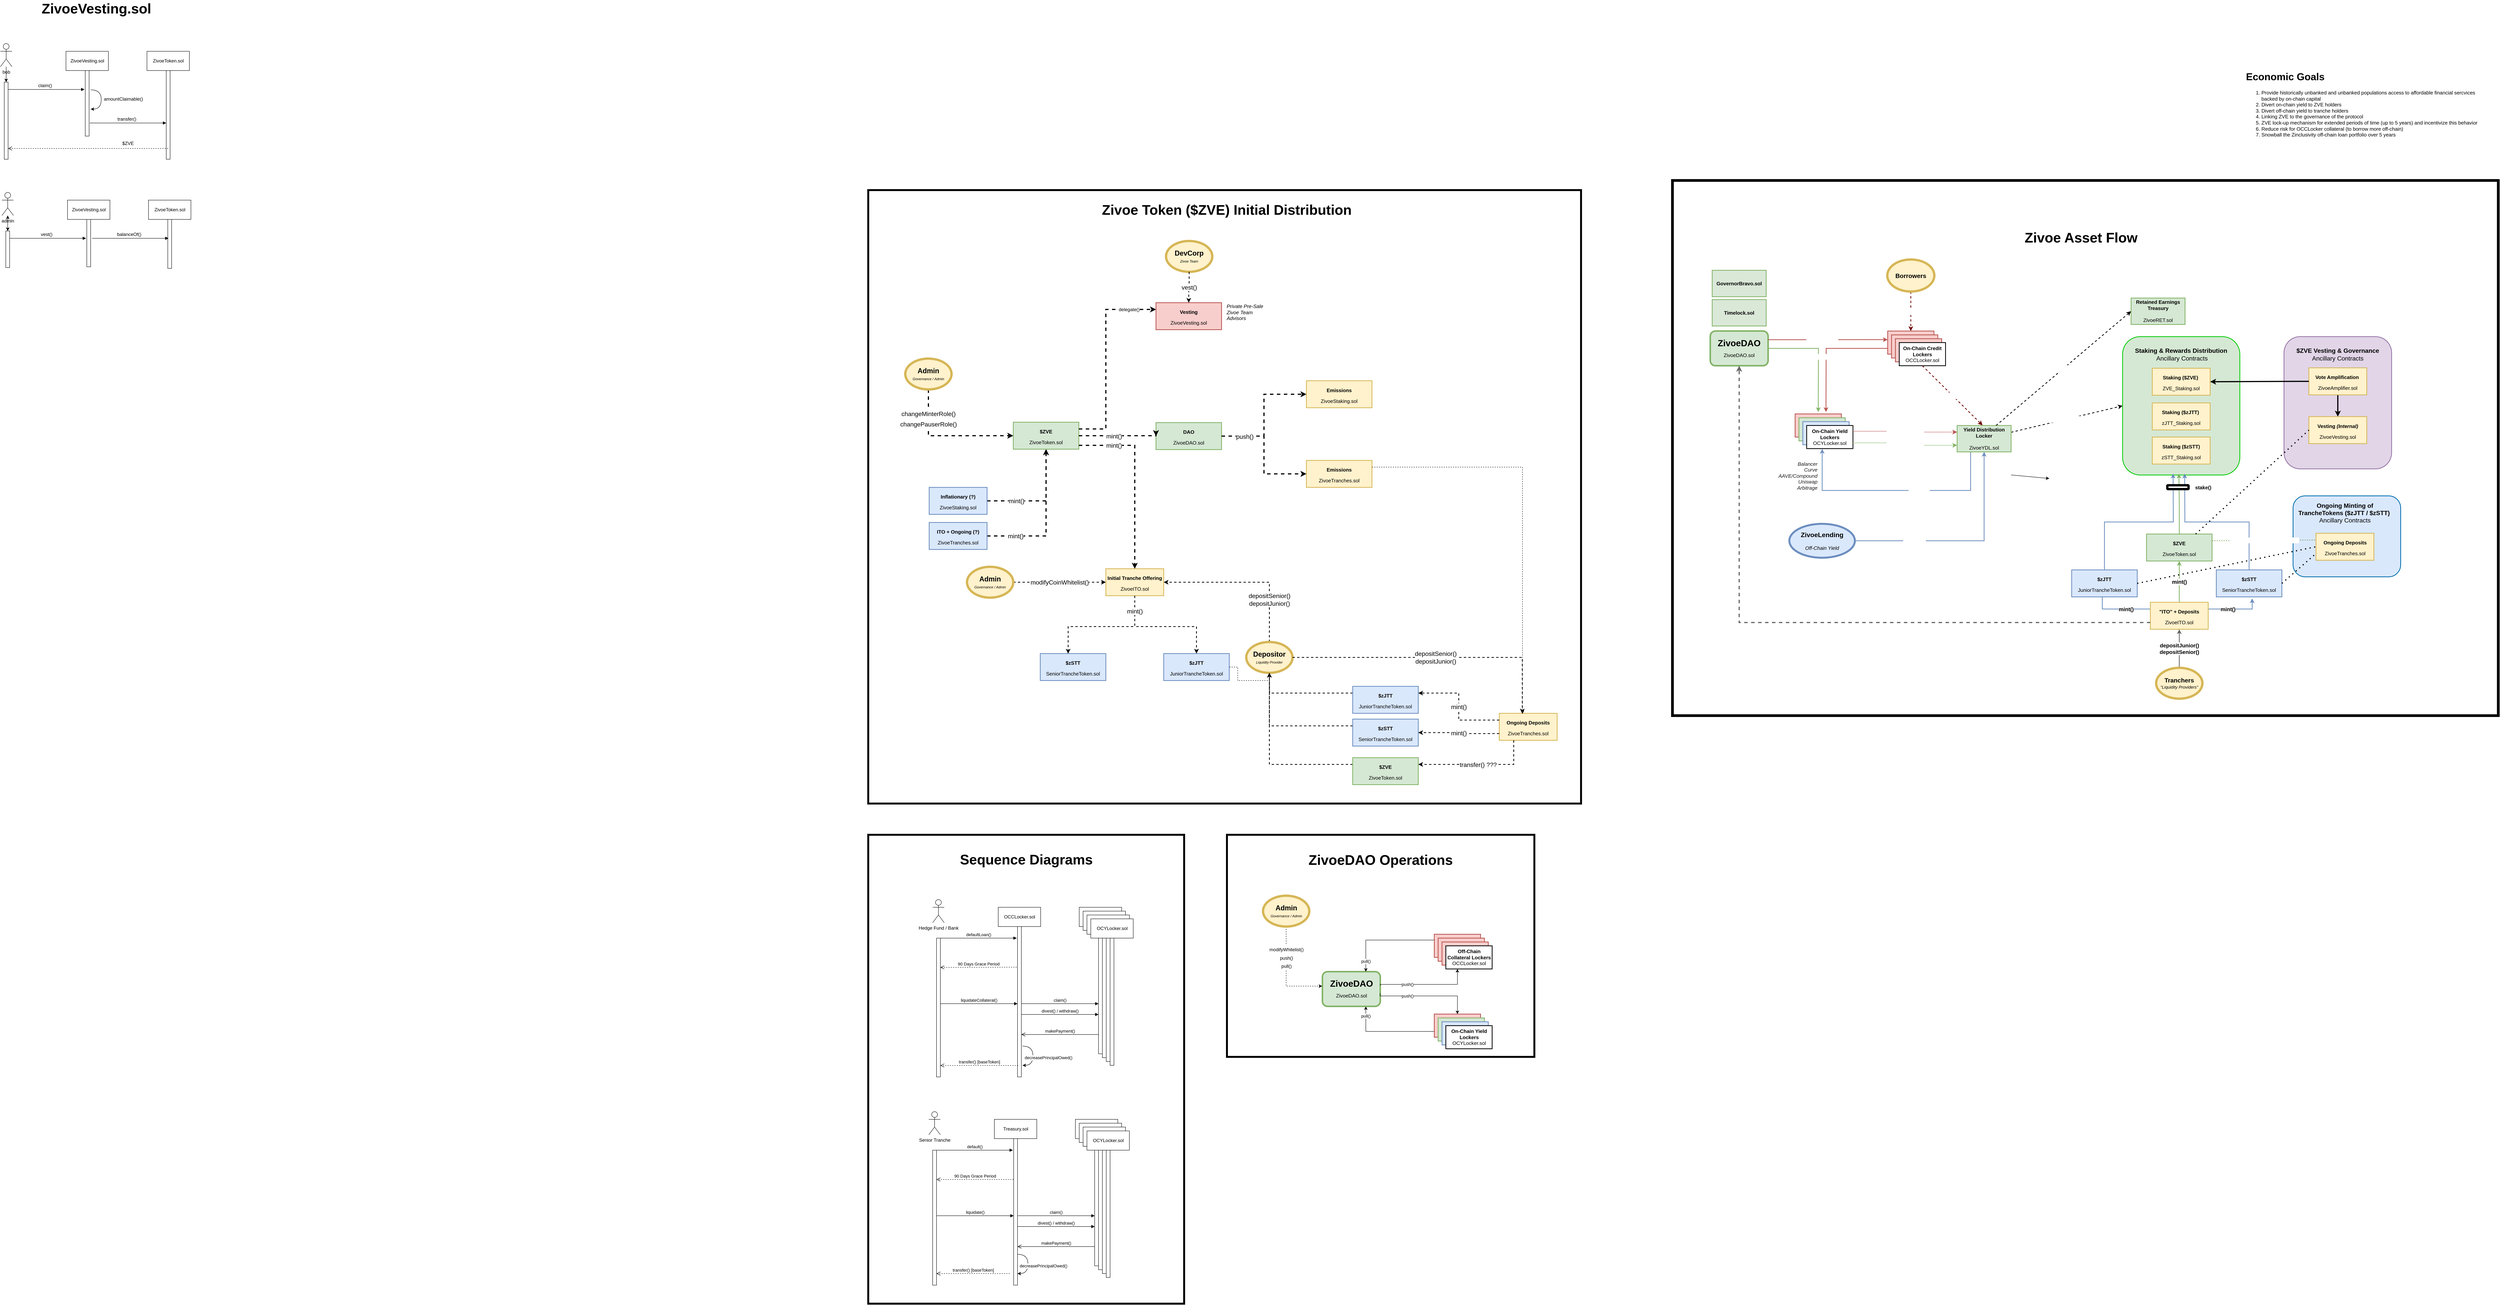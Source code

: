 <mxfile>
    <diagram id="C5RBs43oDa-KdzZeNtuy" name="Page-1">
        <mxGraphModel dx="8492" dy="3753" grid="0" gridSize="10" guides="1" tooltips="1" connect="1" arrows="1" fold="1" page="0" pageScale="1" pageWidth="827" pageHeight="1169" background="#ffffff" math="0" shadow="0">
            <root>
                <mxCell id="WIyWlLk6GJQsqaUBKTNV-0"/>
                <mxCell id="WIyWlLk6GJQsqaUBKTNV-1" parent="WIyWlLk6GJQsqaUBKTNV-0"/>
                <mxCell id="28" value="" style="group" parent="WIyWlLk6GJQsqaUBKTNV-1" vertex="1" connectable="0">
                    <mxGeometry x="-3936" y="-1632" width="1848" height="1591" as="geometry"/>
                </mxCell>
                <mxCell id="20" value="" style="rounded=0;whiteSpace=wrap;html=1;fontColor=#000000;strokeColor=#000000;strokeWidth=5;fillColor=none;" parent="28" vertex="1">
                    <mxGeometry width="1848" height="1591" as="geometry"/>
                </mxCell>
                <mxCell id="0DRvBGWB48hBwMmgwfGL-27" value="&lt;font style=&quot;font-size: 13px ; line-height: 1&quot;&gt;&lt;font color=&quot;#000000&quot;&gt;&lt;b&gt;$ZVE&lt;br&gt;&lt;/b&gt;ZivoeToken.sol&lt;/font&gt;&lt;br&gt;&lt;/font&gt;" style="rounded=0;whiteSpace=wrap;html=1;fontSize=23;strokeWidth=2;fillColor=#d5e8d4;strokeColor=#82b366;" parent="28" vertex="1">
                    <mxGeometry x="376" y="602" width="170" height="70" as="geometry"/>
                </mxCell>
                <mxCell id="0DRvBGWB48hBwMmgwfGL-29" value="&lt;font style=&quot;font-size: 13px ; line-height: 1&quot;&gt;&lt;font color=&quot;#000000&quot;&gt;&lt;b&gt;Vesting&lt;br&gt;&lt;/b&gt;ZivoeVesting.sol&lt;/font&gt;&lt;br&gt;&lt;/font&gt;" style="rounded=0;whiteSpace=wrap;html=1;fontSize=23;strokeWidth=2;fillColor=#f8cecc;strokeColor=#b85450;" parent="28" vertex="1">
                    <mxGeometry x="746" y="292" width="170" height="70" as="geometry"/>
                </mxCell>
                <mxCell id="0DRvBGWB48hBwMmgwfGL-30" value="delegate()" style="edgeStyle=orthogonalEdgeStyle;rounded=0;sketch=0;orthogonalLoop=1;jettySize=auto;html=1;exitX=1;exitY=0.25;exitDx=0;exitDy=0;entryX=0;entryY=0.25;entryDx=0;entryDy=0;shadow=0;dashed=1;fontSize=12;startArrow=none;startFill=0;endArrow=classic;endFill=1;strokeColor=#000000;strokeWidth=3;" parent="28" source="0DRvBGWB48hBwMmgwfGL-27" target="0DRvBGWB48hBwMmgwfGL-29" edge="1">
                    <mxGeometry x="0.726" relative="1" as="geometry">
                        <Array as="points">
                            <mxPoint x="616" y="619"/>
                            <mxPoint x="616" y="309"/>
                        </Array>
                        <mxPoint as="offset"/>
                    </mxGeometry>
                </mxCell>
                <mxCell id="0DRvBGWB48hBwMmgwfGL-38" value="&lt;div style=&quot;text-align: left&quot;&gt;&lt;font color=&quot;#000000&quot;&gt;Private Pre-Sale&lt;/font&gt;&lt;/div&gt;&lt;div style=&quot;text-align: left&quot;&gt;&lt;font color=&quot;#000000&quot;&gt;Zivoe Team&lt;/font&gt;&lt;/div&gt;&lt;div style=&quot;text-align: left&quot;&gt;&lt;font color=&quot;#000000&quot;&gt;Advisors&lt;/font&gt;&lt;/div&gt;" style="text;html=1;strokeColor=none;fillColor=none;align=right;verticalAlign=middle;whiteSpace=wrap;rounded=0;fontSize=13;fontStyle=2" parent="28" vertex="1">
                    <mxGeometry x="926" y="302" width="100" height="30" as="geometry"/>
                </mxCell>
                <mxCell id="0DRvBGWB48hBwMmgwfGL-40" value="&lt;b style=&quot;font-size: 36px;&quot;&gt;&lt;font style=&quot;font-size: 36px;&quot; color=&quot;#000000&quot;&gt;&amp;nbsp;Zivoe Token ($ZVE) Initial Distribution&lt;/font&gt;&lt;/b&gt;" style="text;html=1;align=center;verticalAlign=middle;whiteSpace=wrap;rounded=0;fontSize=36;" parent="28" vertex="1">
                    <mxGeometry x="517.5" y="36" width="813" height="30" as="geometry"/>
                </mxCell>
                <mxCell id="0DRvBGWB48hBwMmgwfGL-42" value="&lt;font style=&quot;font-size: 13px ; line-height: 1&quot;&gt;&lt;font color=&quot;#000000&quot;&gt;&lt;b&gt;Emissions&lt;br&gt;&lt;/b&gt;ZivoeStaking.sol&lt;/font&gt;&lt;br&gt;&lt;/font&gt;" style="rounded=0;whiteSpace=wrap;html=1;fontSize=23;strokeWidth=2;fillColor=#fff2cc;strokeColor=#d6b656;" parent="28" vertex="1">
                    <mxGeometry x="1136" y="494.5" width="170" height="70" as="geometry"/>
                </mxCell>
                <mxCell id="0DRvBGWB48hBwMmgwfGL-44" value="&lt;font style=&quot;font-size: 13px ; line-height: 1&quot;&gt;&lt;font color=&quot;#000000&quot;&gt;&lt;b&gt;Emissions&lt;br&gt;&lt;/b&gt;ZivoeTranches.sol&lt;/font&gt;&lt;br&gt;&lt;/font&gt;" style="rounded=0;whiteSpace=wrap;html=1;fontSize=23;strokeWidth=2;fillColor=#fff2cc;strokeColor=#d6b656;" parent="28" vertex="1">
                    <mxGeometry x="1136" y="701" width="170" height="70" as="geometry"/>
                </mxCell>
                <mxCell id="0DRvBGWB48hBwMmgwfGL-49" value="&lt;font style=&quot;font-size: 13px ; line-height: 1&quot;&gt;&lt;font color=&quot;#000000&quot;&gt;&lt;b&gt;DAO&lt;br&gt;&lt;/b&gt;ZivoeDAO.sol&lt;/font&gt;&lt;br&gt;&lt;/font&gt;" style="rounded=0;whiteSpace=wrap;html=1;fontSize=23;strokeWidth=2;fillColor=#d5e8d4;strokeColor=#82b366;" parent="28" vertex="1">
                    <mxGeometry x="746" y="603" width="170" height="70" as="geometry"/>
                </mxCell>
                <mxCell id="0DRvBGWB48hBwMmgwfGL-56" value="&lt;font style=&quot;font-size: 16px&quot;&gt;changeMinterRole()&lt;br&gt;changePauserRole()&lt;/font&gt;" style="edgeStyle=orthogonalEdgeStyle;rounded=0;sketch=0;orthogonalLoop=1;jettySize=auto;html=1;exitX=0.5;exitY=1;exitDx=0;exitDy=0;entryX=0;entryY=0.5;entryDx=0;entryDy=0;shadow=0;dashed=1;fontSize=22;startArrow=none;startFill=0;endArrow=classic;endFill=1;strokeColor=#000000;strokeWidth=3;" parent="28" source="0DRvBGWB48hBwMmgwfGL-55" target="0DRvBGWB48hBwMmgwfGL-27" edge="1">
                    <mxGeometry x="-0.562" relative="1" as="geometry">
                        <mxPoint as="offset"/>
                    </mxGeometry>
                </mxCell>
                <mxCell id="0DRvBGWB48hBwMmgwfGL-55" value="&lt;font&gt;&lt;font color=&quot;#000000&quot;&gt;&lt;b&gt;&lt;font style=&quot;font-size: 18px&quot;&gt;Admin&lt;/font&gt;&lt;br&gt;&lt;/b&gt;&lt;i style=&quot;font-size: 9px&quot;&gt;Governance / Admin&lt;/i&gt;&lt;/font&gt;&lt;br&gt;&lt;/font&gt;" style="ellipse;whiteSpace=wrap;html=1;fontSize=13;strokeWidth=6;fillColor=#fff2cc;strokeColor=#d6b656;" parent="28" vertex="1">
                    <mxGeometry x="96" y="437" width="120" height="80" as="geometry"/>
                </mxCell>
                <mxCell id="0DRvBGWB48hBwMmgwfGL-59" value="mint()" style="edgeStyle=orthogonalEdgeStyle;rounded=0;sketch=0;orthogonalLoop=1;jettySize=auto;html=1;exitX=1;exitY=0.5;exitDx=0;exitDy=0;entryX=0.5;entryY=1;entryDx=0;entryDy=0;shadow=0;dashed=1;fontSize=16;startArrow=none;startFill=0;endArrow=classic;endFill=1;strokeColor=#000000;strokeWidth=3;" parent="28" source="0DRvBGWB48hBwMmgwfGL-57" target="0DRvBGWB48hBwMmgwfGL-27" edge="1">
                    <mxGeometry x="-0.609" relative="1" as="geometry">
                        <mxPoint as="offset"/>
                    </mxGeometry>
                </mxCell>
                <mxCell id="0DRvBGWB48hBwMmgwfGL-57" value="&lt;font style=&quot;font-size: 13px ; line-height: 1&quot;&gt;&lt;font color=&quot;#000000&quot;&gt;&lt;b&gt;ITO + Ongoing (?)&lt;br&gt;&lt;/b&gt;ZivoeTranches.sol&lt;/font&gt;&lt;br&gt;&lt;/font&gt;" style="rounded=0;whiteSpace=wrap;html=1;fontSize=23;strokeWidth=2;fillColor=#dae8fc;strokeColor=#6c8ebf;" parent="28" vertex="1">
                    <mxGeometry x="158" y="862" width="150" height="70" as="geometry"/>
                </mxCell>
                <mxCell id="0DRvBGWB48hBwMmgwfGL-60" value="mint()" style="edgeStyle=orthogonalEdgeStyle;rounded=0;sketch=0;orthogonalLoop=1;jettySize=auto;html=1;exitX=1;exitY=0.5;exitDx=0;exitDy=0;shadow=0;dashed=1;fontSize=16;startArrow=none;startFill=0;endArrow=classic;endFill=1;entryX=0.5;entryY=1;entryDx=0;entryDy=0;strokeColor=#000000;strokeWidth=3;" parent="28" source="0DRvBGWB48hBwMmgwfGL-58" target="0DRvBGWB48hBwMmgwfGL-27" edge="1">
                    <mxGeometry x="-0.471" relative="1" as="geometry">
                        <mxPoint x="426" y="672" as="targetPoint"/>
                        <mxPoint as="offset"/>
                    </mxGeometry>
                </mxCell>
                <mxCell id="0DRvBGWB48hBwMmgwfGL-58" value="&lt;font style=&quot;font-size: 13px ; line-height: 1&quot;&gt;&lt;font color=&quot;#000000&quot;&gt;&lt;b&gt;Inflationary (?)&lt;br&gt;&lt;/b&gt;ZivoeStaking.sol&lt;/font&gt;&lt;br&gt;&lt;/font&gt;" style="rounded=0;whiteSpace=wrap;html=1;fontSize=23;strokeWidth=2;fillColor=#dae8fc;strokeColor=#6c8ebf;" parent="28" vertex="1">
                    <mxGeometry x="158" y="771" width="150" height="70" as="geometry"/>
                </mxCell>
                <mxCell id="0DRvBGWB48hBwMmgwfGL-62" value="&lt;font style=&quot;font-size: 13px ; line-height: 1&quot;&gt;&lt;font color=&quot;#000000&quot;&gt;&lt;b&gt;Initial Tranche Offering&lt;br&gt;&lt;/b&gt;ZivoeITO.sol&lt;/font&gt;&lt;br&gt;&lt;/font&gt;" style="rounded=0;whiteSpace=wrap;html=1;fontSize=23;strokeWidth=2;fillColor=#fff2cc;strokeColor=#d6b656;" parent="28" vertex="1">
                    <mxGeometry x="616" y="982" width="150" height="70" as="geometry"/>
                </mxCell>
                <mxCell id="0DRvBGWB48hBwMmgwfGL-64" value="modifyCoinWhitelist()" style="edgeStyle=orthogonalEdgeStyle;rounded=0;sketch=0;orthogonalLoop=1;jettySize=auto;html=1;exitX=1;exitY=0.5;exitDx=0;exitDy=0;shadow=0;dashed=1;fontSize=16;startArrow=none;startFill=0;endArrow=classic;endFill=1;strokeColor=#000000;strokeWidth=2;entryX=0;entryY=0.5;entryDx=0;entryDy=0;" parent="28" source="0DRvBGWB48hBwMmgwfGL-63" target="0DRvBGWB48hBwMmgwfGL-62" edge="1">
                    <mxGeometry relative="1" as="geometry">
                        <mxPoint as="offset"/>
                        <mxPoint x="366" y="1365" as="targetPoint"/>
                    </mxGeometry>
                </mxCell>
                <mxCell id="0DRvBGWB48hBwMmgwfGL-63" value="&lt;font&gt;&lt;font color=&quot;#000000&quot;&gt;&lt;b&gt;&lt;font style=&quot;font-size: 18px&quot;&gt;Admin&lt;/font&gt;&lt;br&gt;&lt;/b&gt;&lt;i style=&quot;font-size: 9px&quot;&gt;Governance / Admin&lt;/i&gt;&lt;/font&gt;&lt;br&gt;&lt;/font&gt;" style="ellipse;whiteSpace=wrap;html=1;fontSize=13;strokeWidth=6;fillColor=#fff2cc;strokeColor=#d6b656;" parent="28" vertex="1">
                    <mxGeometry x="256" y="977" width="120" height="80" as="geometry"/>
                </mxCell>
                <mxCell id="0DRvBGWB48hBwMmgwfGL-68" value="&lt;font style=&quot;font-size: 13px ; line-height: 1&quot;&gt;&lt;font color=&quot;#000000&quot;&gt;&lt;b style=&quot;line-height: 0.7&quot;&gt;$zSTT&lt;br&gt;&lt;/b&gt;SeniorTrancheToken.sol&lt;/font&gt;&lt;br&gt;&lt;/font&gt;" style="rounded=0;whiteSpace=wrap;html=1;fontSize=23;strokeWidth=2;fillColor=#dae8fc;strokeColor=#6c8ebf;" parent="28" vertex="1">
                    <mxGeometry x="446" y="1202" width="170" height="70" as="geometry"/>
                </mxCell>
                <mxCell id="0DRvBGWB48hBwMmgwfGL-69" value="&lt;font style=&quot;font-size: 13px ; line-height: 1&quot;&gt;&lt;font color=&quot;#000000&quot;&gt;&lt;b style=&quot;line-height: 0.7&quot;&gt;$zJTT&lt;br&gt;&lt;/b&gt;JuniorTrancheToken.sol&lt;/font&gt;&lt;br&gt;&lt;/font&gt;" style="rounded=0;whiteSpace=wrap;html=1;fontSize=23;strokeWidth=2;fillColor=#dae8fc;strokeColor=#6c8ebf;" parent="28" vertex="1">
                    <mxGeometry x="766" y="1202" width="170" height="70" as="geometry"/>
                </mxCell>
                <mxCell id="0DRvBGWB48hBwMmgwfGL-71" value="&lt;font style=&quot;font-size: 16px&quot;&gt;depositSenior()&lt;br&gt;depositJunior()&lt;/font&gt;" style="edgeStyle=orthogonalEdgeStyle;rounded=0;sketch=0;orthogonalLoop=1;jettySize=auto;html=1;shadow=0;dashed=1;fontSize=11;startArrow=none;startFill=0;endArrow=classic;endFill=1;strokeColor=#000000;strokeWidth=2;exitX=0.5;exitY=0;exitDx=0;exitDy=0;entryX=1;entryY=0.5;entryDx=0;entryDy=0;" parent="28" source="0DRvBGWB48hBwMmgwfGL-70" target="0DRvBGWB48hBwMmgwfGL-62" edge="1">
                    <mxGeometry x="-0.487" relative="1" as="geometry">
                        <mxPoint as="offset"/>
                        <mxPoint x="491" y="1322" as="targetPoint"/>
                    </mxGeometry>
                </mxCell>
                <mxCell id="0DRvBGWB48hBwMmgwfGL-70" value="&lt;font&gt;&lt;font color=&quot;#000000&quot;&gt;&lt;span style=&quot;font-size: 18px&quot;&gt;&lt;b&gt;Depositor&lt;br&gt;&lt;/b&gt;&lt;/span&gt;&lt;i style=&quot;font-size: 9px&quot;&gt;Liquidity Provider&lt;/i&gt;&lt;/font&gt;&lt;br&gt;&lt;/font&gt;" style="ellipse;whiteSpace=wrap;html=1;fontSize=13;strokeWidth=6;fillColor=#fff2cc;strokeColor=#d6b656;" parent="28" vertex="1">
                    <mxGeometry x="980" y="1172" width="120" height="80" as="geometry"/>
                </mxCell>
                <mxCell id="0DRvBGWB48hBwMmgwfGL-80" value="&lt;font style=&quot;font-size: 13px ; line-height: 1&quot;&gt;&lt;b&gt;Ongoing Deposits&lt;br&gt;&lt;/b&gt;ZivoeTranches.sol&lt;br&gt;&lt;/font&gt;" style="rounded=0;whiteSpace=wrap;html=1;fontSize=23;strokeWidth=2;fillColor=#fff2cc;strokeColor=#d6b656;fontColor=#030303;" parent="28" vertex="1">
                    <mxGeometry x="1636" y="1357" width="150" height="70" as="geometry"/>
                </mxCell>
                <mxCell id="0DRvBGWB48hBwMmgwfGL-75" style="edgeStyle=orthogonalEdgeStyle;rounded=0;sketch=0;orthogonalLoop=1;jettySize=auto;html=1;exitX=1;exitY=0.5;exitDx=0;exitDy=0;entryX=0.5;entryY=1;entryDx=0;entryDy=0;shadow=0;dashed=1;fontSize=16;startArrow=none;startFill=0;endArrow=classic;endFill=1;" parent="28" source="0DRvBGWB48hBwMmgwfGL-69" target="0DRvBGWB48hBwMmgwfGL-70" edge="1">
                    <mxGeometry relative="1" as="geometry"/>
                </mxCell>
                <mxCell id="0DRvBGWB48hBwMmgwfGL-95" style="edgeStyle=orthogonalEdgeStyle;rounded=0;sketch=0;orthogonalLoop=1;jettySize=auto;html=1;exitX=0;exitY=0.25;exitDx=0;exitDy=0;entryX=0.5;entryY=1;entryDx=0;entryDy=0;shadow=0;dashed=1;fontSize=16;startArrow=none;startFill=0;endArrow=classic;endFill=1;strokeColor=#000000;strokeWidth=2;" parent="28" source="0DRvBGWB48hBwMmgwfGL-83" target="0DRvBGWB48hBwMmgwfGL-70" edge="1">
                    <mxGeometry relative="1" as="geometry"/>
                </mxCell>
                <mxCell id="0DRvBGWB48hBwMmgwfGL-83" value="&lt;font style=&quot;font-size: 13px ; line-height: 1&quot;&gt;&lt;b style=&quot;line-height: 0.7&quot;&gt;$zSTT&lt;br&gt;&lt;/b&gt;SeniorTrancheToken.sol&lt;br&gt;&lt;/font&gt;" style="rounded=0;whiteSpace=wrap;html=1;fontSize=23;strokeWidth=2;fillColor=#dae8fc;strokeColor=#6c8ebf;fontColor=#030303;" parent="28" vertex="1">
                    <mxGeometry x="1256" y="1372" width="170" height="70" as="geometry"/>
                </mxCell>
                <mxCell id="0DRvBGWB48hBwMmgwfGL-94" style="edgeStyle=orthogonalEdgeStyle;rounded=0;sketch=0;orthogonalLoop=1;jettySize=auto;html=1;exitX=0;exitY=0.25;exitDx=0;exitDy=0;shadow=0;dashed=1;fontSize=16;startArrow=none;startFill=0;endArrow=classic;endFill=1;strokeColor=#000000;strokeWidth=2;" parent="28" source="0DRvBGWB48hBwMmgwfGL-84" edge="1">
                    <mxGeometry relative="1" as="geometry">
                        <mxPoint x="1040" y="1252" as="targetPoint"/>
                    </mxGeometry>
                </mxCell>
                <mxCell id="0DRvBGWB48hBwMmgwfGL-84" value="&lt;font style=&quot;font-size: 13px ; line-height: 1&quot;&gt;&lt;b style=&quot;line-height: 0.7&quot;&gt;$zJTT&lt;br&gt;&lt;/b&gt;JuniorTrancheToken.sol&lt;br&gt;&lt;/font&gt;" style="rounded=0;whiteSpace=wrap;html=1;fontSize=23;strokeWidth=2;fillColor=#dae8fc;strokeColor=#6c8ebf;fontColor=#030303;" parent="28" vertex="1">
                    <mxGeometry x="1256" y="1287" width="170" height="70" as="geometry"/>
                </mxCell>
                <mxCell id="0DRvBGWB48hBwMmgwfGL-96" style="edgeStyle=orthogonalEdgeStyle;rounded=0;sketch=0;orthogonalLoop=1;jettySize=auto;html=1;exitX=0;exitY=0.25;exitDx=0;exitDy=0;entryX=0.5;entryY=1;entryDx=0;entryDy=0;shadow=0;dashed=1;fontSize=16;startArrow=none;startFill=0;endArrow=classic;endFill=1;strokeColor=#000000;strokeWidth=2;" parent="28" source="0DRvBGWB48hBwMmgwfGL-90" target="0DRvBGWB48hBwMmgwfGL-70" edge="1">
                    <mxGeometry relative="1" as="geometry"/>
                </mxCell>
                <mxCell id="0DRvBGWB48hBwMmgwfGL-90" value="&lt;font style=&quot;font-size: 13px ; line-height: 1&quot;&gt;&lt;b&gt;$ZVE&lt;br&gt;&lt;/b&gt;ZivoeToken.sol&lt;br&gt;&lt;/font&gt;" style="rounded=0;whiteSpace=wrap;html=1;fontSize=23;strokeWidth=2;fillColor=#d5e8d4;strokeColor=#82b366;fontColor=#030303;" parent="28" vertex="1">
                    <mxGeometry x="1256" y="1472" width="170" height="70" as="geometry"/>
                </mxCell>
                <mxCell id="0DRvBGWB48hBwMmgwfGL-89" style="edgeStyle=orthogonalEdgeStyle;rounded=0;sketch=0;orthogonalLoop=1;jettySize=auto;html=1;exitX=1;exitY=0.25;exitDx=0;exitDy=0;shadow=0;dashed=1;fontSize=16;startArrow=none;startFill=0;endArrow=classic;endFill=1;entryX=0.401;entryY=0.021;entryDx=0;entryDy=0;entryPerimeter=0;" parent="28" source="0DRvBGWB48hBwMmgwfGL-44" target="0DRvBGWB48hBwMmgwfGL-80" edge="1">
                    <mxGeometry relative="1" as="geometry">
                        <mxPoint x="1696" y="1352" as="targetPoint"/>
                    </mxGeometry>
                </mxCell>
                <mxCell id="0" value="mint()" style="edgeStyle=orthogonalEdgeStyle;rounded=0;sketch=0;orthogonalLoop=1;jettySize=auto;html=1;exitX=1;exitY=0.5;exitDx=0;exitDy=0;shadow=0;dashed=1;fontSize=16;startArrow=none;startFill=0;endArrow=classic;endFill=1;strokeColor=#000000;strokeWidth=3;entryX=0;entryY=0.5;entryDx=0;entryDy=0;" parent="28" source="0DRvBGWB48hBwMmgwfGL-27" target="0DRvBGWB48hBwMmgwfGL-49" edge="1">
                    <mxGeometry x="-0.1" y="-1" relative="1" as="geometry">
                        <mxPoint x="696" y="632" as="targetPoint"/>
                        <mxPoint as="offset"/>
                        <mxPoint x="666" y="592" as="sourcePoint"/>
                        <Array as="points">
                            <mxPoint x="746" y="637"/>
                        </Array>
                    </mxGeometry>
                </mxCell>
                <mxCell id="0DRvBGWB48hBwMmgwfGL-81" value="depositSenior()&lt;br&gt;depositJunior()" style="edgeStyle=orthogonalEdgeStyle;rounded=0;sketch=0;orthogonalLoop=1;jettySize=auto;html=1;exitX=1;exitY=0.5;exitDx=0;exitDy=0;shadow=0;dashed=1;fontSize=16;startArrow=none;startFill=0;endArrow=classic;endFill=1;entryX=0.398;entryY=0.004;entryDx=0;entryDy=0;entryPerimeter=0;strokeColor=#000000;strokeWidth=2;" parent="28" source="0DRvBGWB48hBwMmgwfGL-70" target="0DRvBGWB48hBwMmgwfGL-80" edge="1">
                    <mxGeometry relative="1" as="geometry">
                        <mxPoint x="1696" y="1352" as="targetPoint"/>
                    </mxGeometry>
                </mxCell>
                <mxCell id="3" value="" style="edgeStyle=orthogonalEdgeStyle;rounded=0;sketch=0;orthogonalLoop=1;jettySize=auto;html=1;exitX=1;exitY=0.5;exitDx=0;exitDy=0;shadow=0;dashed=1;fontSize=22;startArrow=none;startFill=0;endArrow=classic;endFill=1;strokeColor=#000000;strokeWidth=3;entryX=0;entryY=0.5;entryDx=0;entryDy=0;" parent="28" source="0DRvBGWB48hBwMmgwfGL-49" target="0DRvBGWB48hBwMmgwfGL-44" edge="1">
                    <mxGeometry x="-0.635" relative="1" as="geometry">
                        <mxPoint as="offset"/>
                        <mxPoint x="926" y="648" as="sourcePoint"/>
                        <mxPoint x="1126" y="742" as="targetPoint"/>
                        <Array as="points">
                            <mxPoint x="1026" y="638"/>
                            <mxPoint x="1026" y="736"/>
                        </Array>
                    </mxGeometry>
                </mxCell>
                <mxCell id="0DRvBGWB48hBwMmgwfGL-87" value="mint()" style="edgeStyle=orthogonalEdgeStyle;rounded=0;sketch=0;orthogonalLoop=1;jettySize=auto;html=1;exitX=0;exitY=0.75;exitDx=0;exitDy=0;entryX=1;entryY=0.5;entryDx=0;entryDy=0;shadow=0;dashed=1;fontSize=16;startArrow=none;startFill=0;endArrow=classic;endFill=1;strokeColor=#000000;strokeWidth=2;" parent="28" source="0DRvBGWB48hBwMmgwfGL-80" target="0DRvBGWB48hBwMmgwfGL-83" edge="1">
                    <mxGeometry relative="1" as="geometry">
                        <mxPoint x="1626" y="1404.5" as="sourcePoint"/>
                    </mxGeometry>
                </mxCell>
                <mxCell id="2" value="&lt;span style=&quot;font-size: 16px&quot;&gt;push()&lt;/span&gt;" style="edgeStyle=orthogonalEdgeStyle;rounded=0;sketch=0;orthogonalLoop=1;jettySize=auto;html=1;exitX=1;exitY=0.5;exitDx=0;exitDy=0;entryX=0;entryY=0.5;entryDx=0;entryDy=0;shadow=0;dashed=1;fontSize=22;startArrow=none;startFill=0;endArrow=classic;endFill=1;strokeColor=#000000;strokeWidth=3;" parent="28" source="0DRvBGWB48hBwMmgwfGL-49" target="0DRvBGWB48hBwMmgwfGL-42" edge="1">
                    <mxGeometry x="-0.635" relative="1" as="geometry">
                        <mxPoint as="offset"/>
                        <mxPoint x="980" y="592" as="sourcePoint"/>
                        <mxPoint x="1200" y="712" as="targetPoint"/>
                    </mxGeometry>
                </mxCell>
                <mxCell id="12" value="mint()" style="edgeStyle=orthogonalEdgeStyle;rounded=0;sketch=0;orthogonalLoop=1;jettySize=auto;html=1;entryX=0.5;entryY=0;entryDx=0;entryDy=0;shadow=0;dashed=1;fontSize=16;startArrow=none;startFill=0;endArrow=classic;endFill=1;strokeColor=#000000;strokeWidth=3;" parent="28" target="0DRvBGWB48hBwMmgwfGL-62" edge="1">
                    <mxGeometry x="-0.609" relative="1" as="geometry">
                        <mxPoint as="offset"/>
                        <mxPoint x="546" y="662" as="sourcePoint"/>
                        <mxPoint x="642" y="672" as="targetPoint"/>
                        <Array as="points">
                            <mxPoint x="691" y="662"/>
                        </Array>
                    </mxGeometry>
                </mxCell>
                <mxCell id="13" value="&lt;font&gt;&lt;font color=&quot;#000000&quot;&gt;&lt;span style=&quot;font-size: 18px&quot;&gt;&lt;b&gt;DevCorp&lt;br&gt;&lt;/b&gt;&lt;/span&gt;&lt;i style=&quot;font-size: 9px&quot;&gt;Zivoe Team&lt;/i&gt;&lt;/font&gt;&lt;br&gt;&lt;/font&gt;" style="ellipse;whiteSpace=wrap;html=1;fontSize=13;strokeWidth=6;fillColor=#fff2cc;strokeColor=#d6b656;" parent="28" vertex="1">
                    <mxGeometry x="772" y="132" width="120" height="80" as="geometry"/>
                </mxCell>
                <mxCell id="16" value="vest()" style="edgeStyle=orthogonalEdgeStyle;rounded=0;sketch=0;orthogonalLoop=1;jettySize=auto;html=1;shadow=0;dashed=1;fontSize=16;startArrow=none;startFill=0;endArrow=classic;endFill=1;strokeColor=#000000;strokeWidth=2;entryX=0.5;entryY=0;entryDx=0;entryDy=0;exitX=0.5;exitY=1;exitDx=0;exitDy=0;" parent="28" source="13" target="0DRvBGWB48hBwMmgwfGL-29" edge="1">
                    <mxGeometry relative="1" as="geometry">
                        <mxPoint as="offset"/>
                        <mxPoint x="916" y="222" as="sourcePoint"/>
                        <mxPoint x="1046" y="262" as="targetPoint"/>
                    </mxGeometry>
                </mxCell>
                <mxCell id="0DRvBGWB48hBwMmgwfGL-85" value="mint()" style="edgeStyle=orthogonalEdgeStyle;rounded=0;sketch=0;orthogonalLoop=1;jettySize=auto;html=1;exitX=0;exitY=0.25;exitDx=0;exitDy=0;entryX=1;entryY=0.25;entryDx=0;entryDy=0;shadow=0;dashed=1;fontSize=16;startArrow=none;startFill=0;endArrow=classic;endFill=1;strokeColor=#000000;strokeWidth=2;" parent="28" source="0DRvBGWB48hBwMmgwfGL-80" target="0DRvBGWB48hBwMmgwfGL-84" edge="1">
                    <mxGeometry relative="1" as="geometry">
                        <mxPoint x="1626" y="1369.5" as="sourcePoint"/>
                    </mxGeometry>
                </mxCell>
                <mxCell id="18" value="" style="edgeStyle=orthogonalEdgeStyle;rounded=0;sketch=0;orthogonalLoop=1;jettySize=auto;html=1;exitX=0.5;exitY=1;exitDx=0;exitDy=0;shadow=0;dashed=1;fontSize=16;startArrow=none;startFill=0;endArrow=classic;endFill=1;strokeColor=#000000;strokeWidth=2;entryX=0.425;entryY=0;entryDx=0;entryDy=0;entryPerimeter=0;" parent="28" source="0DRvBGWB48hBwMmgwfGL-62" target="0DRvBGWB48hBwMmgwfGL-68" edge="1">
                    <mxGeometry x="-0.742" relative="1" as="geometry">
                        <mxPoint x="701" y="1062" as="sourcePoint"/>
                        <mxPoint x="861" y="1212" as="targetPoint"/>
                        <mxPoint as="offset"/>
                        <Array as="points">
                            <mxPoint x="691" y="1132"/>
                            <mxPoint x="518" y="1132"/>
                        </Array>
                    </mxGeometry>
                </mxCell>
                <mxCell id="0DRvBGWB48hBwMmgwfGL-91" value="transfer() ???" style="edgeStyle=orthogonalEdgeStyle;rounded=0;sketch=0;orthogonalLoop=1;jettySize=auto;html=1;exitX=0.25;exitY=1;exitDx=0;exitDy=0;entryX=1;entryY=0.25;entryDx=0;entryDy=0;shadow=0;dashed=1;fontSize=16;startArrow=none;startFill=0;endArrow=classic;endFill=1;strokeColor=#000000;strokeWidth=2;" parent="28" source="0DRvBGWB48hBwMmgwfGL-80" target="0DRvBGWB48hBwMmgwfGL-90" edge="1">
                    <mxGeometry relative="1" as="geometry"/>
                </mxCell>
                <mxCell id="17" value="mint()" style="edgeStyle=orthogonalEdgeStyle;rounded=0;sketch=0;orthogonalLoop=1;jettySize=auto;html=1;exitX=0.5;exitY=1;exitDx=0;exitDy=0;shadow=0;dashed=1;fontSize=16;startArrow=none;startFill=0;endArrow=classic;endFill=1;strokeColor=#000000;strokeWidth=2;entryX=0.5;entryY=0;entryDx=0;entryDy=0;" parent="28" source="0DRvBGWB48hBwMmgwfGL-62" target="0DRvBGWB48hBwMmgwfGL-69" edge="1">
                    <mxGeometry x="-0.742" relative="1" as="geometry">
                        <mxPoint x="666" y="1144.5" as="sourcePoint"/>
                        <mxPoint x="802" y="1092" as="targetPoint"/>
                        <Array as="points">
                            <mxPoint x="691" y="1132"/>
                            <mxPoint x="851" y="1132"/>
                        </Array>
                        <mxPoint as="offset"/>
                    </mxGeometry>
                </mxCell>
                <mxCell id="29" value="" style="group;strokeColor=default;strokeWidth=7;" parent="WIyWlLk6GJQsqaUBKTNV-1" vertex="1" connectable="0">
                    <mxGeometry x="-1851" y="-1657" width="2141" height="1388" as="geometry"/>
                </mxCell>
                <mxCell id="329" value="" style="rounded=1;whiteSpace=wrap;html=1;shadow=0;sketch=0;fontSize=13;strokeWidth=2;fillColor=#DAE8FC;strokeColor=#006EAF;fontStyle=1;fontColor=#ffffff;" parent="29" vertex="1">
                    <mxGeometry x="1609" y="818" width="279" height="210" as="geometry"/>
                </mxCell>
                <mxCell id="319" value="" style="rounded=1;whiteSpace=wrap;html=1;shadow=0;sketch=0;fontSize=13;strokeWidth=2;fillColor=#D5E8D4;strokeColor=#00CC00;fontStyle=1" parent="29" vertex="1">
                    <mxGeometry x="1167" y="405" width="304" height="359" as="geometry"/>
                </mxCell>
                <mxCell id="zOZ1bEIBvPXuEaBtHmqz-144" value="" style="rounded=1;whiteSpace=wrap;html=1;shadow=0;sketch=0;fontSize=13;strokeWidth=2;fillColor=#e1d5e7;strokeColor=#9673a6;fontStyle=1" parent="29" vertex="1">
                    <mxGeometry x="1585.5" y="405" width="279" height="343" as="geometry"/>
                </mxCell>
                <mxCell id="zOZ1bEIBvPXuEaBtHmqz-104" style="edgeStyle=orthogonalEdgeStyle;rounded=0;orthogonalLoop=1;jettySize=auto;html=1;exitX=0;exitY=0.75;exitDx=0;exitDy=0;fontSize=13;fontColor=#000000;strokeColor=#b85450;strokeWidth=2;fillColor=#f8cecc;" parent="29" source="zOZ1bEIBvPXuEaBtHmqz-97" edge="1">
                    <mxGeometry relative="1" as="geometry">
                        <mxPoint x="398" y="600.5" as="targetPoint"/>
                    </mxGeometry>
                </mxCell>
                <mxCell id="412" style="edgeStyle=none;html=1;exitX=1;exitY=0.5;exitDx=0;exitDy=0;entryX=0.5;entryY=0;entryDx=0;entryDy=0;" parent="29" edge="1">
                    <mxGeometry relative="1" as="geometry">
                        <mxPoint x="878" y="763.75" as="sourcePoint"/>
                        <mxPoint x="977" y="773" as="targetPoint"/>
                    </mxGeometry>
                </mxCell>
                <mxCell id="zOZ1bEIBvPXuEaBtHmqz-90" value="&lt;font color=&quot;#ffffff&quot; style=&quot;font-size: 14px&quot;&gt;deposit()&lt;/font&gt;" style="edgeStyle=orthogonalEdgeStyle;rounded=0;orthogonalLoop=1;jettySize=auto;html=1;exitX=1;exitY=0.5;exitDx=0;exitDy=0;entryX=0.5;entryY=1;entryDx=0;entryDy=0;fontSize=13;fontColor=#000000;strokeColor=#6C8EBF;strokeWidth=2;fillColor=#dae8fc;fontStyle=1" parent="29" source="zOZ1bEIBvPXuEaBtHmqz-24" target="zOZ1bEIBvPXuEaBtHmqz-50" edge="1">
                    <mxGeometry x="-0.458" relative="1" as="geometry">
                        <Array as="points">
                            <mxPoint x="808" y="935"/>
                        </Array>
                        <mxPoint as="offset"/>
                        <mxPoint x="808" y="797" as="targetPoint"/>
                    </mxGeometry>
                </mxCell>
                <mxCell id="zOZ1bEIBvPXuEaBtHmqz-24" value="&lt;font color=&quot;#000000&quot;&gt;&lt;font style=&quot;font-size: 17px&quot;&gt;&lt;b&gt;ZivoeLending&lt;/b&gt;&lt;br&gt;&lt;/font&gt;&lt;br&gt;&lt;i&gt;Off-Chain Yield&lt;/i&gt;&lt;/font&gt;" style="ellipse;whiteSpace=wrap;html=1;fontSize=13;strokeWidth=5;fillColor=#dae8fc;strokeColor=#6c8ebf;perimeter=rectanglePerimeter;shadow=0;sketch=0;" parent="29" vertex="1">
                    <mxGeometry x="303" y="890.5" width="170" height="88" as="geometry"/>
                </mxCell>
                <mxCell id="zOZ1bEIBvPXuEaBtHmqz-36" value="" style="rounded=0;whiteSpace=wrap;html=1;fontSize=13;strokeWidth=2;fillColor=#f8cecc;strokeColor=#b85450;" parent="29" vertex="1">
                    <mxGeometry x="318" y="605.5" width="120" height="60" as="geometry"/>
                </mxCell>
                <mxCell id="zOZ1bEIBvPXuEaBtHmqz-37" value="" style="rounded=0;whiteSpace=wrap;html=1;fontSize=13;strokeWidth=2;fillColor=#d5e8d4;strokeColor=#82b366;" parent="29" vertex="1">
                    <mxGeometry x="328" y="615.5" width="120" height="60" as="geometry"/>
                </mxCell>
                <mxCell id="zOZ1bEIBvPXuEaBtHmqz-38" value="" style="rounded=0;whiteSpace=wrap;html=1;fontSize=13;strokeWidth=2;fillColor=#dae8fc;strokeColor=#6c8ebf;" parent="29" vertex="1">
                    <mxGeometry x="338" y="625.5" width="120" height="60" as="geometry"/>
                </mxCell>
                <mxCell id="zOZ1bEIBvPXuEaBtHmqz-39" value="&lt;b&gt;On-Chain Yield&lt;/b&gt;&lt;br&gt;&lt;b&gt;Lockers&lt;br&gt;&lt;/b&gt;OCYLocker.sol" style="rounded=0;whiteSpace=wrap;html=1;fontSize=13;strokeWidth=2;" parent="29" vertex="1">
                    <mxGeometry x="348" y="635.5" width="120" height="60" as="geometry"/>
                </mxCell>
                <mxCell id="zOZ1bEIBvPXuEaBtHmqz-107" value="&lt;font color=&quot;#ffffff&quot; style=&quot;font-size: 14px&quot;&gt;supply()&lt;/font&gt;" style="edgeStyle=orthogonalEdgeStyle;rounded=0;orthogonalLoop=1;jettySize=auto;html=1;entryX=0.335;entryY=1.012;entryDx=0;entryDy=0;entryPerimeter=0;fontSize=13;fontColor=#000000;strokeColor=#6C8EBF;strokeWidth=2;fontStyle=1;exitX=0.25;exitY=1;exitDx=0;exitDy=0;" parent="29" source="zOZ1bEIBvPXuEaBtHmqz-50" target="zOZ1bEIBvPXuEaBtHmqz-39" edge="1">
                    <mxGeometry x="-0.211" relative="1" as="geometry">
                        <mxPoint as="offset"/>
                        <Array as="points">
                            <mxPoint x="773" y="804"/>
                            <mxPoint x="388" y="804"/>
                        </Array>
                    </mxGeometry>
                </mxCell>
                <mxCell id="zOZ1bEIBvPXuEaBtHmqz-125" style="edgeStyle=orthogonalEdgeStyle;rounded=0;orthogonalLoop=1;jettySize=auto;html=1;exitX=0.5;exitY=0;exitDx=0;exitDy=0;fontSize=13;fontColor=#000000;strokeColor=#6C8EBF;strokeWidth=2;" parent="29" source="zOZ1bEIBvPXuEaBtHmqz-42" edge="1">
                    <mxGeometry relative="1" as="geometry">
                        <mxPoint x="1328" y="760.5" as="targetPoint"/>
                    </mxGeometry>
                </mxCell>
                <mxCell id="zOZ1bEIBvPXuEaBtHmqz-42" value="&lt;font style=&quot;font-size: 13px ; line-height: 1&quot;&gt;&lt;font color=&quot;#000000&quot;&gt;&lt;b style=&quot;line-height: 0.7&quot;&gt;$zSTT&lt;br&gt;&lt;/b&gt;SeniorTrancheToken.sol&lt;/font&gt;&lt;br&gt;&lt;/font&gt;" style="rounded=0;whiteSpace=wrap;html=1;fontSize=23;strokeWidth=2;fillColor=#DAE8FC;strokeColor=#6c8ebf;" parent="29" vertex="1">
                    <mxGeometry x="1410" y="1010" width="170" height="70" as="geometry"/>
                </mxCell>
                <mxCell id="zOZ1bEIBvPXuEaBtHmqz-46" value="&lt;font style=&quot;font-size: 14px&quot;&gt;mint()&lt;/font&gt;" style="edgeStyle=orthogonalEdgeStyle;rounded=0;orthogonalLoop=1;jettySize=auto;html=1;exitX=0.5;exitY=0;exitDx=0;exitDy=0;entryX=0.5;entryY=1;entryDx=0;entryDy=0;fillColor=#d5e8d4;strokeColor=#82b366;strokeWidth=2;fontStyle=1" parent="29" source="zOZ1bEIBvPXuEaBtHmqz-43" target="zOZ1bEIBvPXuEaBtHmqz-120" edge="1">
                    <mxGeometry relative="1" as="geometry">
                        <mxPoint x="1304.0" y="1032.5" as="targetPoint"/>
                    </mxGeometry>
                </mxCell>
                <mxCell id="zOZ1bEIBvPXuEaBtHmqz-47" value="&lt;font style=&quot;font-size: 14px&quot;&gt;mint()&lt;/font&gt;" style="edgeStyle=orthogonalEdgeStyle;rounded=0;orthogonalLoop=1;jettySize=auto;html=1;exitX=1;exitY=0.25;exitDx=0;exitDy=0;entryX=0.547;entryY=1.057;entryDx=0;entryDy=0;entryPerimeter=0;fillColor=#dae8fc;strokeColor=#6c8ebf;strokeWidth=2;fontStyle=1" parent="29" source="zOZ1bEIBvPXuEaBtHmqz-43" target="zOZ1bEIBvPXuEaBtHmqz-42" edge="1">
                    <mxGeometry x="-0.287" relative="1" as="geometry">
                        <mxPoint as="offset"/>
                    </mxGeometry>
                </mxCell>
                <mxCell id="zOZ1bEIBvPXuEaBtHmqz-48" value="&lt;font style=&quot;font-size: 14px&quot;&gt;mint()&lt;/font&gt;" style="edgeStyle=orthogonalEdgeStyle;rounded=0;orthogonalLoop=1;jettySize=auto;html=1;exitX=0;exitY=0.25;exitDx=0;exitDy=0;entryX=0.5;entryY=1;entryDx=0;entryDy=0;fillColor=#dae8fc;strokeColor=#6c8ebf;strokeWidth=2;fontStyle=1" parent="29" source="zOZ1bEIBvPXuEaBtHmqz-43" edge="1">
                    <mxGeometry x="-0.377" relative="1" as="geometry">
                        <mxPoint x="1114.0" y="1032.5" as="targetPoint"/>
                        <mxPoint as="offset"/>
                    </mxGeometry>
                </mxCell>
                <mxCell id="zOZ1bEIBvPXuEaBtHmqz-43" value="&lt;font style=&quot;font-size: 13px ; line-height: 1&quot;&gt;&lt;font color=&quot;#000000&quot;&gt;&lt;b&gt;&quot;ITO&quot; + Deposits&lt;br&gt;&lt;/b&gt;ZivoeITO.sol&lt;/font&gt;&lt;br&gt;&lt;/font&gt;" style="rounded=0;whiteSpace=wrap;html=1;fontSize=23;strokeWidth=2;fillColor=#fff2cc;strokeColor=#d6b656;" parent="29" vertex="1">
                    <mxGeometry x="1239" y="1094" width="150" height="70" as="geometry"/>
                </mxCell>
                <mxCell id="zOZ1bEIBvPXuEaBtHmqz-45" value="&lt;b style=&quot;font-size: 14px&quot;&gt;depositJunior()&lt;br&gt;depositSenior()&lt;/b&gt;" style="edgeStyle=orthogonalEdgeStyle;rounded=0;orthogonalLoop=1;jettySize=auto;html=1;strokeWidth=2;fillColor=#f5f5f5;strokeColor=#666666;" parent="29" source="zOZ1bEIBvPXuEaBtHmqz-44" target="zOZ1bEIBvPXuEaBtHmqz-43" edge="1">
                    <mxGeometry relative="1" as="geometry"/>
                </mxCell>
                <mxCell id="zOZ1bEIBvPXuEaBtHmqz-44" value="&lt;font&gt;&lt;font color=&quot;#000000&quot;&gt;&lt;span style=&quot;font-weight: bold ; font-size: 16px&quot;&gt;Tranchers&lt;/span&gt;&lt;br&gt;&lt;i&gt;&lt;font style=&quot;font-size: 11px&quot;&gt;&quot;Liquidity Providers&quot;&lt;/font&gt;&lt;/i&gt;&lt;/font&gt;&lt;br&gt;&lt;/font&gt;" style="ellipse;whiteSpace=wrap;html=1;fontSize=13;strokeWidth=6;fillColor=#fff2cc;strokeColor=#d6b656;" parent="29" vertex="1">
                    <mxGeometry x="1254" y="1264" width="120" height="80" as="geometry"/>
                </mxCell>
                <mxCell id="zOZ1bEIBvPXuEaBtHmqz-49" value="&lt;font style=&quot;font-size: 13px ; line-height: 1&quot;&gt;&lt;font color=&quot;#000000&quot;&gt;&lt;b&gt;Staking ($zJTT)&amp;nbsp;&lt;br&gt;&lt;/b&gt;zJTT_Staking.sol&lt;/font&gt;&lt;br&gt;&lt;/font&gt;" style="rounded=0;whiteSpace=wrap;html=1;fontSize=23;strokeWidth=2;fillColor=#fff2cc;strokeColor=#d6b656;" parent="29" vertex="1">
                    <mxGeometry x="1244" y="577" width="150" height="70" as="geometry"/>
                </mxCell>
                <mxCell id="342" value="&lt;font style=&quot;font-size: 14px&quot;&gt;&lt;b&gt;distributeYield()&lt;/b&gt;&lt;/font&gt;" style="edgeStyle=none;html=1;entryX=0;entryY=0.5;entryDx=0;entryDy=0;dashed=1;fontColor=#FFFFFF;startArrow=none;startFill=0;strokeColor=#0A0500;strokeWidth=2;" parent="29" source="zOZ1bEIBvPXuEaBtHmqz-50" target="319" edge="1">
                    <mxGeometry relative="1" as="geometry"/>
                </mxCell>
                <mxCell id="zOZ1bEIBvPXuEaBtHmqz-50" value="&lt;font color=&quot;#000000&quot;&gt;&lt;b&gt;Yield Distribution Locker&lt;/b&gt;&lt;br&gt;&lt;br&gt;ZivoeYDL.sol&lt;/font&gt;" style="rounded=0;whiteSpace=wrap;html=1;fontSize=13;strokeWidth=2;fillColor=#d5e8d4;strokeColor=#82b366;" parent="29" vertex="1">
                    <mxGeometry x="738" y="635.5" width="140" height="68.5" as="geometry"/>
                </mxCell>
                <mxCell id="zOZ1bEIBvPXuEaBtHmqz-110" value="&lt;font color=&quot;#ffffff&quot;&gt;distributeYield()&lt;/font&gt;" style="edgeStyle=orthogonalEdgeStyle;rounded=0;orthogonalLoop=1;jettySize=auto;html=1;exitX=1;exitY=0.25;exitDx=0;exitDy=0;entryX=0;entryY=0.25;entryDx=0;entryDy=0;fontSize=13;fontColor=#000000;strokeColor=#b85450;strokeWidth=2;fillColor=#f8cecc;dashed=1;dashPattern=1 1;fontStyle=1" parent="29" source="zOZ1bEIBvPXuEaBtHmqz-39" target="zOZ1bEIBvPXuEaBtHmqz-50" edge="1">
                    <mxGeometry relative="1" as="geometry"/>
                </mxCell>
                <mxCell id="zOZ1bEIBvPXuEaBtHmqz-112" value="&lt;font color=&quot;#ffffff&quot;&gt;distributeYield()&lt;span style=&quot;font-family: monospace ; font-size: 0px ; background-color: rgb(248 , 249 , 250)&quot;&gt;%3CmxGraphModel%3E%3Croot%3E%3CmxCell%20id%3D%220%22%2F%3E%3CmxCell%20id%3D%221%22%20parent%3D%220%22%2F%3E%3CmxCell%20id%3D%222%22%20value%3D%22distributeYield()%22%20style%3D%22edgeStyle%3DorthogonalEdgeStyle%3Brounded%3D0%3BorthogonalLoop%3D1%3BjettySize%3Dauto%3Bhtml%3D1%3BexitX%3D1%3BexitY%3D0.5%3BexitDx%3D0%3BexitDy%3D0%3BentryX%3D0%3BentryY%3D0.5%3BentryDx%3D0%3BentryDy%3D0%3BfontSize%3D13%3BfontColor%3D%23000000%3BfillColor%3D%23d5e8d4%3BstrokeColor%3D%2382b366%3BstrokeWidth%3D2%3BfontStyle%3D1%22%20edge%3D%221%22%20parent%3D%221%22%3E%3CmxGeometry%20relative%3D%221%22%20as%3D%22geometry%22%3E%3CmxPoint%20x%3D%22-1600%22%20y%3D%22-1265%22%20as%3D%22sourcePoint%22%2F%3E%3CmxPoint%20x%3D%22-1330.0%22%20y%3D%22-1265%22%20as%3D%22targetPoint%22%2F%3E%3C%2FmxGeometry%3E%3C%2FmxCell%3E%3C%2Froot%3E%3C%2FmxGraphModel%3E&lt;/span&gt;&lt;/font&gt;" style="edgeStyle=orthogonalEdgeStyle;rounded=0;orthogonalLoop=1;jettySize=auto;html=1;exitX=1;exitY=0.75;exitDx=0;exitDy=0;entryX=0;entryY=0.75;entryDx=0;entryDy=0;fontSize=13;fontColor=#000000;strokeColor=#82b366;strokeWidth=2;dashed=1;dashPattern=1 1;fontStyle=1;fillColor=#d5e8d4;" parent="29" source="zOZ1bEIBvPXuEaBtHmqz-39" target="zOZ1bEIBvPXuEaBtHmqz-50" edge="1">
                    <mxGeometry relative="1" as="geometry"/>
                </mxCell>
                <mxCell id="zOZ1bEIBvPXuEaBtHmqz-62" value="&lt;font color=&quot;#1a1a1a&quot;&gt;Balancer&lt;br&gt;Curve&lt;br&gt;AAVE/Compound&lt;br&gt;Uniswap&lt;br&gt;Arbitrage&lt;/font&gt;" style="text;html=1;strokeColor=none;fillColor=none;align=right;verticalAlign=middle;whiteSpace=wrap;rounded=0;fontSize=13;fontStyle=2" parent="29" vertex="1">
                    <mxGeometry x="318" y="750.5" width="60" height="30" as="geometry"/>
                </mxCell>
                <mxCell id="zOZ1bEIBvPXuEaBtHmqz-84" value="&lt;font color=&quot;#ffffff&quot;&gt;deposit()&lt;/font&gt;" style="edgeStyle=orthogonalEdgeStyle;rounded=0;orthogonalLoop=1;jettySize=auto;html=1;fontSize=13;fontColor=#000000;strokeColor=#82b366;fillColor=#d5e8d4;strokeWidth=2;fontStyle=1" parent="29" source="zOZ1bEIBvPXuEaBtHmqz-83" edge="1">
                    <mxGeometry x="0.025" y="10" relative="1" as="geometry">
                        <mxPoint x="378" y="600.5" as="targetPoint"/>
                        <mxPoint as="offset"/>
                    </mxGeometry>
                </mxCell>
                <mxCell id="zOZ1bEIBvPXuEaBtHmqz-83" value="&lt;font color=&quot;#000000&quot;&gt;&lt;b&gt;&lt;font style=&quot;font-size: 23px&quot;&gt;ZivoeDAO&lt;br&gt;&lt;/font&gt;&lt;/b&gt;&lt;span style=&quot;font-size: 13px&quot;&gt;ZivoeDAO.sol&lt;/span&gt;&lt;/font&gt;&lt;b&gt;&lt;font style=&quot;font-size: 23px&quot;&gt;&lt;br&gt;&lt;/font&gt;&lt;/b&gt;" style="rounded=1;whiteSpace=wrap;html=1;fillColor=#d5e8d4;strokeColor=#82b366;strokeWidth=4;" parent="29" vertex="1">
                    <mxGeometry x="98" y="390.5" width="150" height="90" as="geometry"/>
                </mxCell>
                <mxCell id="zOZ1bEIBvPXuEaBtHmqz-133" style="edgeStyle=orthogonalEdgeStyle;rounded=0;orthogonalLoop=1;jettySize=auto;html=1;exitX=0;exitY=0.75;exitDx=0;exitDy=0;fontSize=13;fontColor=#000000;strokeColor=#666666;strokeWidth=3;fillColor=#f5f5f5;dashed=1;" parent="29" source="zOZ1bEIBvPXuEaBtHmqz-43" target="zOZ1bEIBvPXuEaBtHmqz-83" edge="1">
                    <mxGeometry relative="1" as="geometry"/>
                </mxCell>
                <mxCell id="zOZ1bEIBvPXuEaBtHmqz-97" value="" style="rounded=0;whiteSpace=wrap;html=1;fontSize=13;strokeWidth=2;fillColor=#f8cecc;strokeColor=#b85450;" parent="29" vertex="1">
                    <mxGeometry x="558" y="390.5" width="120" height="60" as="geometry"/>
                </mxCell>
                <mxCell id="zOZ1bEIBvPXuEaBtHmqz-103" value="&lt;font style=&quot;font-size: 13px&quot; color=&quot;#ffffff&quot;&gt;collateralize()&lt;/font&gt;" style="edgeStyle=orthogonalEdgeStyle;rounded=0;orthogonalLoop=1;jettySize=auto;html=1;exitX=1;exitY=0.25;exitDx=0;exitDy=0;fontSize=16;fontColor=#000000;strokeColor=#b85450;strokeWidth=2;fillColor=#f8cecc;entryX=0;entryY=0.372;entryDx=0;entryDy=0;entryPerimeter=0;fontStyle=1" parent="29" source="zOZ1bEIBvPXuEaBtHmqz-83" target="zOZ1bEIBvPXuEaBtHmqz-97" edge="1">
                    <mxGeometry x="-0.097" y="3" relative="1" as="geometry">
                        <mxPoint x="438" y="412.81" as="targetPoint"/>
                        <mxPoint as="offset"/>
                    </mxGeometry>
                </mxCell>
                <mxCell id="zOZ1bEIBvPXuEaBtHmqz-98" value="" style="rounded=0;whiteSpace=wrap;html=1;fontSize=13;strokeWidth=2;fillColor=#f8cecc;strokeColor=#b85450;" parent="29" vertex="1">
                    <mxGeometry x="568" y="400.5" width="120" height="60" as="geometry"/>
                </mxCell>
                <mxCell id="zOZ1bEIBvPXuEaBtHmqz-99" value="" style="rounded=0;whiteSpace=wrap;html=1;fontSize=13;strokeWidth=2;fillColor=#f8cecc;strokeColor=#b85450;" parent="29" vertex="1">
                    <mxGeometry x="578" y="410.5" width="120" height="60" as="geometry"/>
                </mxCell>
                <mxCell id="zOZ1bEIBvPXuEaBtHmqz-100" value="&lt;b&gt;On-Chain Credit Lockers&lt;br&gt;&lt;/b&gt;OCCLocker.sol" style="rounded=0;whiteSpace=wrap;html=1;fontSize=13;strokeWidth=2;" parent="29" vertex="1">
                    <mxGeometry x="588" y="420.5" width="120" height="60" as="geometry"/>
                </mxCell>
                <mxCell id="zOZ1bEIBvPXuEaBtHmqz-122" style="edgeStyle=orthogonalEdgeStyle;rounded=0;orthogonalLoop=1;jettySize=auto;html=1;fontSize=13;fontColor=#000000;strokeColor=#82b366;strokeWidth=2;fillColor=#d5e8d4;" parent="29" source="zOZ1bEIBvPXuEaBtHmqz-120" edge="1">
                    <mxGeometry relative="1" as="geometry">
                        <mxPoint x="1313.0" y="760.5" as="targetPoint"/>
                    </mxGeometry>
                </mxCell>
                <mxCell id="zOZ1bEIBvPXuEaBtHmqz-120" value="&lt;font style=&quot;font-size: 13px ; line-height: 1&quot;&gt;&lt;font color=&quot;#000000&quot;&gt;&lt;b&gt;$ZVE&lt;br&gt;&lt;/b&gt;ZivoeToken.sol&lt;/font&gt;&lt;br&gt;&lt;/font&gt;" style="rounded=0;whiteSpace=wrap;html=1;fontSize=23;strokeWidth=2;fillColor=#D5E8D4;strokeColor=#82b366;" parent="29" vertex="1">
                    <mxGeometry x="1229" y="917" width="170" height="70" as="geometry"/>
                </mxCell>
                <mxCell id="zOZ1bEIBvPXuEaBtHmqz-124" style="edgeStyle=orthogonalEdgeStyle;rounded=0;orthogonalLoop=1;jettySize=auto;html=1;exitX=0.5;exitY=0;exitDx=0;exitDy=0;fontSize=13;fontColor=#000000;strokeColor=#6C8EBF;strokeWidth=2;" parent="29" source="zOZ1bEIBvPXuEaBtHmqz-121" edge="1">
                    <mxGeometry relative="1" as="geometry">
                        <mxPoint x="1298" y="760.5" as="targetPoint"/>
                    </mxGeometry>
                </mxCell>
                <mxCell id="zOZ1bEIBvPXuEaBtHmqz-121" value="&lt;font style=&quot;font-size: 13px ; line-height: 1&quot;&gt;&lt;font color=&quot;#000000&quot;&gt;&lt;b style=&quot;line-height: 0.7&quot;&gt;$zJTT&lt;br&gt;&lt;/b&gt;JuniorTrancheToken.sol&lt;/font&gt;&lt;br&gt;&lt;/font&gt;" style="rounded=0;whiteSpace=wrap;html=1;fontSize=23;strokeWidth=2;fillColor=#dae8fc;strokeColor=#6c8ebf;" parent="29" vertex="1">
                    <mxGeometry x="1035" y="1010" width="170" height="70" as="geometry"/>
                </mxCell>
                <mxCell id="zOZ1bEIBvPXuEaBtHmqz-126" value="stake()&amp;nbsp;" style="text;html=1;strokeColor=none;fillColor=none;align=center;verticalAlign=middle;whiteSpace=wrap;rounded=0;shadow=0;sketch=0;fontSize=13;fontColor=#000000;fontStyle=1" parent="29" vertex="1">
                    <mxGeometry x="1348" y="780.5" width="60" height="30" as="geometry"/>
                </mxCell>
                <mxCell id="zOZ1bEIBvPXuEaBtHmqz-131" value="" style="rounded=1;whiteSpace=wrap;html=1;shadow=0;sketch=0;fontSize=13;fontColor=#000000;strokeWidth=6;" parent="29" vertex="1">
                    <mxGeometry x="1283" y="790.5" width="55" height="10" as="geometry"/>
                </mxCell>
                <mxCell id="zOZ1bEIBvPXuEaBtHmqz-142" value="" style="endArrow=none;dashed=1;html=1;dashPattern=1 3;strokeWidth=3;rounded=0;fontSize=13;fontColor=#000000;strokeColor=#000000;entryX=0;entryY=0.75;entryDx=0;entryDy=0;exitX=1;exitY=0.5;exitDx=0;exitDy=0;" parent="29" source="zOZ1bEIBvPXuEaBtHmqz-42" target="238" edge="1">
                    <mxGeometry width="50" height="50" relative="1" as="geometry">
                        <mxPoint x="1458" y="660.5" as="sourcePoint"/>
                        <mxPoint x="1849" y="565.5" as="targetPoint"/>
                    </mxGeometry>
                </mxCell>
                <mxCell id="zOZ1bEIBvPXuEaBtHmqz-145" value="&lt;font style=&quot;font-size: 16px&quot;&gt;$ZVE Vesting &amp;amp; Governance&lt;br&gt;&lt;span style=&quot;font-weight: normal&quot;&gt;Ancillary Contracts&lt;/span&gt;&lt;/font&gt;" style="text;html=1;strokeColor=none;fillColor=none;align=center;verticalAlign=middle;whiteSpace=wrap;rounded=0;shadow=0;sketch=0;fontSize=13;fontColor=#000000;fontStyle=1" parent="29" vertex="1">
                    <mxGeometry x="1615" y="435.5" width="220" height="30" as="geometry"/>
                </mxCell>
                <mxCell id="zOZ1bEIBvPXuEaBtHmqz-159" value="" style="endArrow=none;html=1;strokeWidth=3;rounded=0;fontSize=13;fontColor=#000000;entryX=0.5;entryY=1;entryDx=0;entryDy=0;exitX=0.5;exitY=0;exitDx=0;exitDy=0;strokeColor=#000000;startArrow=classic;startFill=1;" parent="29" source="310" target="241" edge="1">
                    <mxGeometry width="50" height="50" relative="1" as="geometry">
                        <mxPoint x="1328.8" y="702.7" as="sourcePoint"/>
                        <mxPoint x="1709" y="764" as="targetPoint"/>
                    </mxGeometry>
                </mxCell>
                <mxCell id="23" value="&lt;b style=&quot;font-size: 36px&quot;&gt;&lt;font style=&quot;font-size: 36px&quot; color=&quot;#000000&quot;&gt;Zivoe Asset Flow&lt;/font&gt;&lt;/b&gt;" style="text;html=1;align=center;verticalAlign=middle;whiteSpace=wrap;rounded=0;fontSize=36;" parent="29" vertex="1">
                    <mxGeometry x="653" y="133" width="813" height="30" as="geometry"/>
                </mxCell>
                <mxCell id="238" value="&lt;font style=&quot;font-size: 13px ; line-height: 1&quot;&gt;&lt;font color=&quot;#000000&quot;&gt;&lt;b&gt;Ongoing Deposits&lt;br&gt;&lt;/b&gt;ZivoeTranches.sol&lt;/font&gt;&lt;br&gt;&lt;/font&gt;" style="rounded=0;whiteSpace=wrap;html=1;fontSize=23;strokeWidth=2;fillColor=#fff2cc;strokeColor=#d6b656;" parent="29" vertex="1">
                    <mxGeometry x="1668.5" y="915" width="150" height="70" as="geometry"/>
                </mxCell>
                <mxCell id="241" value="&lt;font style=&quot;font-size: 13px ; line-height: 1&quot;&gt;&lt;font color=&quot;#000000&quot;&gt;&lt;b&gt;Vote Amplification&amp;nbsp;&lt;br&gt;&lt;/b&gt;ZivoeAmplifier.sol&lt;/font&gt;&lt;br&gt;&lt;/font&gt;" style="rounded=0;whiteSpace=wrap;html=1;fontSize=23;strokeWidth=2;fillColor=#fff2cc;strokeColor=#d6b656;" parent="29" vertex="1">
                    <mxGeometry x="1650" y="486" width="150" height="70" as="geometry"/>
                </mxCell>
                <mxCell id="310" value="&lt;font style=&quot;font-size: 13px ; line-height: 1&quot;&gt;&lt;font color=&quot;#000000&quot;&gt;&lt;b&gt;Vesting &lt;i&gt;(Internal)&lt;/i&gt;&lt;br&gt;&lt;/b&gt;ZivoeVesting.sol&lt;/font&gt;&lt;br&gt;&lt;/font&gt;" style="rounded=0;whiteSpace=wrap;html=1;fontSize=23;strokeWidth=2;fillColor=#fff2cc;strokeColor=#d6b656;" parent="29" vertex="1">
                    <mxGeometry x="1650" y="612.5" width="150" height="70" as="geometry"/>
                </mxCell>
                <mxCell id="311" value="" style="endArrow=none;dashed=1;html=1;dashPattern=1 3;strokeWidth=3;rounded=0;fontSize=13;fontColor=#000000;strokeColor=#000000;entryX=0;entryY=0.5;entryDx=0;entryDy=0;exitX=0.75;exitY=0;exitDx=0;exitDy=0;" parent="29" source="zOZ1bEIBvPXuEaBtHmqz-120" target="310" edge="1">
                    <mxGeometry width="50" height="50" relative="1" as="geometry">
                        <mxPoint x="1404.596" y="868" as="sourcePoint"/>
                        <mxPoint x="1710" y="737" as="targetPoint"/>
                    </mxGeometry>
                </mxCell>
                <mxCell id="314" value="" style="endArrow=none;dashed=1;html=1;dashPattern=1 3;strokeWidth=3;rounded=0;fontSize=13;fontColor=#000000;strokeColor=#000000;exitX=1;exitY=0.5;exitDx=0;exitDy=0;entryX=0;entryY=0.5;entryDx=0;entryDy=0;" parent="29" source="zOZ1bEIBvPXuEaBtHmqz-121" target="238" edge="1">
                    <mxGeometry width="50" height="50" relative="1" as="geometry">
                        <mxPoint x="1408" y="903" as="sourcePoint"/>
                        <mxPoint x="1753" y="817" as="targetPoint"/>
                    </mxGeometry>
                </mxCell>
                <mxCell id="320" value="&lt;font style=&quot;font-size: 16px&quot;&gt;Staking &amp;amp; Rewards Distribution&amp;nbsp;&lt;br&gt;&lt;span style=&quot;font-weight: normal&quot;&gt;Ancillary Contracts&lt;/span&gt;&lt;/font&gt;" style="text;html=1;strokeColor=none;fillColor=none;align=center;verticalAlign=middle;whiteSpace=wrap;rounded=0;shadow=0;sketch=0;fontSize=13;fontColor=#000000;fontStyle=1" parent="29" vertex="1">
                    <mxGeometry x="1162" y="435.5" width="318" height="30" as="geometry"/>
                </mxCell>
                <mxCell id="327" value="&lt;font style=&quot;font-size: 13px ; line-height: 1&quot;&gt;&lt;font color=&quot;#000000&quot;&gt;&lt;b&gt;Staking ($ZVE)&amp;nbsp;&lt;br&gt;&lt;/b&gt;ZVE_Staking.sol&lt;/font&gt;&lt;br&gt;&lt;/font&gt;" style="rounded=0;whiteSpace=wrap;html=1;fontSize=23;strokeWidth=2;fillColor=#fff2cc;strokeColor=#d6b656;" parent="29" vertex="1">
                    <mxGeometry x="1244" y="487" width="150" height="70" as="geometry"/>
                </mxCell>
                <mxCell id="326" value="&lt;font style=&quot;font-size: 13px ; line-height: 1&quot;&gt;&lt;font color=&quot;#000000&quot;&gt;&lt;b&gt;Staking ($zSTT)&lt;br&gt;&lt;/b&gt;zSTT_Staking.sol&lt;/font&gt;&lt;br&gt;&lt;/font&gt;" style="rounded=0;whiteSpace=wrap;html=1;fontSize=23;strokeWidth=2;fillColor=#fff2cc;strokeColor=#d6b656;" parent="29" vertex="1">
                    <mxGeometry x="1244" y="665.5" width="150" height="70" as="geometry"/>
                </mxCell>
                <mxCell id="328" value="" style="endArrow=none;html=1;strokeWidth=3;rounded=0;fontSize=13;fontColor=#000000;entryX=0;entryY=0.5;entryDx=0;entryDy=0;exitX=1;exitY=0.5;exitDx=0;exitDy=0;strokeColor=#000000;startArrow=classic;startFill=1;" parent="29" source="327" target="241" edge="1">
                    <mxGeometry width="50" height="50" relative="1" as="geometry">
                        <mxPoint x="1580" y="704" as="sourcePoint"/>
                        <mxPoint x="1580" y="647.5" as="targetPoint"/>
                    </mxGeometry>
                </mxCell>
                <mxCell id="330" value="&lt;font style=&quot;font-size: 16px&quot;&gt;Ongoing Minting of TrancheTokens ($zJTT / $zSTT)&amp;nbsp;&lt;br&gt;&lt;span style=&quot;font-weight: normal&quot;&gt;Ancillary Contracts&lt;/span&gt;&lt;/font&gt;" style="text;html=1;strokeColor=none;fillColor=none;align=center;verticalAlign=middle;whiteSpace=wrap;rounded=0;shadow=0;sketch=0;fontSize=13;fontColor=#000000;fontStyle=1" parent="29" vertex="1">
                    <mxGeometry x="1616" y="847" width="255" height="30" as="geometry"/>
                </mxCell>
                <mxCell id="332" value="&lt;font color=&quot;#ffffff&quot;&gt;$ZVE incentives and emissions&lt;br&gt;&lt;/font&gt;" style="endArrow=none;html=1;strokeWidth=1;rounded=0;fontSize=13;fontColor=#000000;strokeColor=#2D7600;entryX=0;entryY=0.25;entryDx=0;entryDy=0;exitX=1;exitY=0.25;exitDx=0;exitDy=0;fillColor=#60a917;dashed=1;" parent="29" source="zOZ1bEIBvPXuEaBtHmqz-120" target="238" edge="1">
                    <mxGeometry width="50" height="50" relative="1" as="geometry">
                        <mxPoint x="1399" y="957.5" as="sourcePoint"/>
                        <mxPoint x="1652" y="695.5" as="targetPoint"/>
                    </mxGeometry>
                </mxCell>
                <mxCell id="337" value="&lt;font style=&quot;font-size: 14px&quot;&gt;&lt;b&gt;makePayment()&lt;/b&gt;&lt;/font&gt;" style="edgeStyle=none;html=1;dashed=1;fontColor=#FFFFFF;startArrow=none;startFill=0;strokeColor=#6F0000;strokeWidth=2;fillColor=#a20025;" parent="29" source="333" target="zOZ1bEIBvPXuEaBtHmqz-97" edge="1">
                    <mxGeometry relative="1" as="geometry"/>
                </mxCell>
                <mxCell id="333" value="&lt;font&gt;&lt;font color=&quot;#000000&quot;&gt;&lt;span style=&quot;font-weight: bold ; font-size: 16px&quot;&gt;Borrowers&lt;/span&gt;&lt;/font&gt;&lt;br&gt;&lt;/font&gt;" style="ellipse;whiteSpace=wrap;html=1;fontSize=13;strokeWidth=6;fillColor=#fff2cc;strokeColor=#d6b656;" parent="29" vertex="1">
                    <mxGeometry x="557" y="205" width="122" height="83" as="geometry"/>
                </mxCell>
                <mxCell id="339" value="&lt;font style=&quot;font-size: 14px&quot;&gt;&lt;b&gt;makePayment()&lt;/b&gt;&lt;/font&gt;" style="edgeStyle=none;html=1;dashed=1;fontColor=#FFFFFF;startArrow=none;startFill=0;strokeColor=#6F0000;strokeWidth=2;exitX=0.5;exitY=1;exitDx=0;exitDy=0;entryX=0.471;entryY=-0.007;entryDx=0;entryDy=0;entryPerimeter=0;fillColor=#a20025;" parent="29" source="zOZ1bEIBvPXuEaBtHmqz-100" target="zOZ1bEIBvPXuEaBtHmqz-50" edge="1">
                    <mxGeometry relative="1" as="geometry">
                        <mxPoint x="783.641" y="339.0" as="sourcePoint"/>
                        <mxPoint x="782.995" y="438.5" as="targetPoint"/>
                    </mxGeometry>
                </mxCell>
                <mxCell id="344" value="&lt;font color=&quot;#000000&quot;&gt;&lt;b&gt;Retained Earnings Treasury&lt;br&gt;&lt;/b&gt;&lt;br&gt;ZivoeRET.sol&lt;/font&gt;" style="rounded=0;whiteSpace=wrap;html=1;fontSize=13;strokeWidth=2;fillColor=#d5e8d4;strokeColor=#82b366;" parent="29" vertex="1">
                    <mxGeometry x="1189" y="305" width="140" height="68.5" as="geometry"/>
                </mxCell>
                <mxCell id="410" value="&lt;b style=&quot;font-size: 14px&quot;&gt;&lt;font style=&quot;font-size: 14px&quot;&gt;distributeYield&lt;/font&gt;()&lt;/b&gt;" style="edgeStyle=none;html=1;entryX=0;entryY=0.5;entryDx=0;entryDy=0;dashed=1;fontColor=#FFFFFF;startArrow=none;startFill=0;strokeColor=#0A0500;strokeWidth=2;" parent="29" target="344" edge="1">
                    <mxGeometry relative="1" as="geometry">
                        <mxPoint x="839" y="635.497" as="sourcePoint"/>
                        <mxPoint x="1128" y="566.87" as="targetPoint"/>
                    </mxGeometry>
                </mxCell>
                <mxCell id="483" value="&lt;font color=&quot;#000000&quot;&gt;&lt;b&gt;GovernorBravo.sol&lt;/b&gt;&lt;br&gt;&lt;/font&gt;" style="rounded=0;whiteSpace=wrap;html=1;fontSize=13;strokeWidth=2;fillColor=#DAE8D8;strokeColor=#82b366;" parent="29" vertex="1">
                    <mxGeometry x="103" y="233" width="140" height="68.5" as="geometry"/>
                </mxCell>
                <mxCell id="482" value="&lt;font color=&quot;#000000&quot;&gt;&lt;b&gt;Timelock.sol&lt;/b&gt;&lt;/font&gt;" style="rounded=0;whiteSpace=wrap;html=1;fontSize=13;strokeWidth=2;fillColor=#DAE8D8;strokeColor=#82b366;" parent="29" vertex="1">
                    <mxGeometry x="103" y="309" width="140" height="68.5" as="geometry"/>
                </mxCell>
                <mxCell id="30" value="" style="group" parent="WIyWlLk6GJQsqaUBKTNV-1" vertex="1" connectable="0">
                    <mxGeometry x="-3936" y="40" width="819" height="1216" as="geometry"/>
                </mxCell>
                <mxCell id="26" value="" style="rounded=0;whiteSpace=wrap;html=1;fontSize=36;fontColor=#000000;strokeColor=#000000;strokeWidth=5;fillColor=none;" parent="30" vertex="1">
                    <mxGeometry width="819" height="1216" as="geometry"/>
                </mxCell>
                <mxCell id="7U7KYwgeverm55MJ91VW-0" value="OCCLocker.sol" style="html=1;" parent="30" vertex="1">
                    <mxGeometry x="337" y="188" width="110" height="50" as="geometry"/>
                </mxCell>
                <mxCell id="7U7KYwgeverm55MJ91VW-1" value="&lt;font color=&quot;#000000&quot;&gt;Hedge Fund / Bank&lt;/font&gt;" style="shape=umlActor;verticalLabelPosition=bottom;verticalAlign=top;html=1;strokeColor=#000000;" parent="30" vertex="1">
                    <mxGeometry x="167" y="168" width="30" height="60" as="geometry"/>
                </mxCell>
                <mxCell id="7U7KYwgeverm55MJ91VW-2" value="" style="html=1;points=[];perimeter=orthogonalPerimeter;" parent="30" vertex="1">
                    <mxGeometry x="387" y="238" width="10" height="390" as="geometry"/>
                </mxCell>
                <mxCell id="7U7KYwgeverm55MJ91VW-3" value="defaultLoan()" style="html=1;verticalAlign=bottom;endArrow=block;rounded=0;strokeColor=#000000;" parent="30" edge="1">
                    <mxGeometry relative="1" as="geometry">
                        <mxPoint x="187" y="268" as="sourcePoint"/>
                        <mxPoint x="385" y="268" as="targetPoint"/>
                    </mxGeometry>
                </mxCell>
                <mxCell id="7U7KYwgeverm55MJ91VW-4" value="90 Days Grace Period" style="html=1;verticalAlign=bottom;endArrow=open;dashed=1;endSize=8;rounded=0;exitX=-0.2;exitY=0.27;exitDx=0;exitDy=0;exitPerimeter=0;strokeColor=#000000;" parent="30" source="7U7KYwgeverm55MJ91VW-2" edge="1">
                    <mxGeometry relative="1" as="geometry">
                        <mxPoint x="187" y="344" as="targetPoint"/>
                        <mxPoint x="377" y="348" as="sourcePoint"/>
                    </mxGeometry>
                </mxCell>
                <mxCell id="7U7KYwgeverm55MJ91VW-6" value="" style="html=1;points=[];perimeter=orthogonalPerimeter;" parent="30" vertex="1">
                    <mxGeometry x="177" y="268" width="10" height="360" as="geometry"/>
                </mxCell>
                <mxCell id="7U7KYwgeverm55MJ91VW-8" value="liquidateCollateral()" style="html=1;verticalAlign=bottom;endArrow=block;entryX=0;entryY=0.143;rounded=0;entryDx=0;entryDy=0;entryPerimeter=0;strokeColor=#000000;" parent="30" edge="1">
                    <mxGeometry relative="1" as="geometry">
                        <mxPoint x="187" y="438" as="sourcePoint"/>
                        <mxPoint x="387" y="438.03" as="targetPoint"/>
                    </mxGeometry>
                </mxCell>
                <mxCell id="7U7KYwgeverm55MJ91VW-9" value="claim()" style="html=1;verticalAlign=bottom;endArrow=block;entryX=0;entryY=0.143;rounded=0;entryDx=0;entryDy=0;entryPerimeter=0;strokeColor=#000000;" parent="30" edge="1">
                    <mxGeometry relative="1" as="geometry">
                        <mxPoint x="397" y="438" as="sourcePoint"/>
                        <mxPoint x="597" y="438.03" as="targetPoint"/>
                    </mxGeometry>
                </mxCell>
                <mxCell id="7U7KYwgeverm55MJ91VW-10" value="OCYLocker.sol" style="html=1;" parent="30" vertex="1">
                    <mxGeometry x="547" y="188" width="110" height="50" as="geometry"/>
                </mxCell>
                <mxCell id="7U7KYwgeverm55MJ91VW-11" value="" style="html=1;points=[];perimeter=orthogonalPerimeter;" parent="30" vertex="1">
                    <mxGeometry x="597" y="238" width="10" height="330" as="geometry"/>
                </mxCell>
                <mxCell id="7U7KYwgeverm55MJ91VW-12" value="divest() / withdraw()" style="html=1;verticalAlign=bottom;endArrow=block;entryX=0;entryY=0.143;rounded=0;entryDx=0;entryDy=0;entryPerimeter=0;strokeColor=#000000;" parent="30" edge="1">
                    <mxGeometry relative="1" as="geometry">
                        <mxPoint x="397" y="466" as="sourcePoint"/>
                        <mxPoint x="597" y="466.03" as="targetPoint"/>
                    </mxGeometry>
                </mxCell>
                <mxCell id="7U7KYwgeverm55MJ91VW-14" value="transfer() [baseToken]" style="html=1;verticalAlign=bottom;endArrow=open;dashed=1;endSize=8;rounded=0;exitX=0.164;exitY=0.924;exitDx=0;exitDy=0;exitPerimeter=0;strokeColor=#000000;" parent="30" source="7U7KYwgeverm55MJ91VW-2" target="7U7KYwgeverm55MJ91VW-6" edge="1">
                    <mxGeometry relative="1" as="geometry">
                        <mxPoint x="397" y="538.5" as="targetPoint"/>
                        <mxPoint x="387" y="538" as="sourcePoint"/>
                    </mxGeometry>
                </mxCell>
                <mxCell id="7U7KYwgeverm55MJ91VW-16" value="OCYLocker.sol" style="html=1;" parent="30" vertex="1">
                    <mxGeometry x="557" y="198" width="110" height="50" as="geometry"/>
                </mxCell>
                <mxCell id="7U7KYwgeverm55MJ91VW-17" value="OCYLocker.sol" style="html=1;" parent="30" vertex="1">
                    <mxGeometry x="567" y="208" width="110" height="50" as="geometry"/>
                </mxCell>
                <mxCell id="7U7KYwgeverm55MJ91VW-19" value="" style="html=1;points=[];perimeter=orthogonalPerimeter;" parent="30" vertex="1">
                    <mxGeometry x="607" y="248" width="10" height="330" as="geometry"/>
                </mxCell>
                <mxCell id="7U7KYwgeverm55MJ91VW-20" value="" style="html=1;points=[];perimeter=orthogonalPerimeter;" parent="30" vertex="1">
                    <mxGeometry x="617" y="258" width="10" height="330" as="geometry"/>
                </mxCell>
                <mxCell id="7U7KYwgeverm55MJ91VW-21" value="" style="html=1;points=[];perimeter=orthogonalPerimeter;" parent="30" vertex="1">
                    <mxGeometry x="627" y="268" width="10" height="330" as="geometry"/>
                </mxCell>
                <mxCell id="7U7KYwgeverm55MJ91VW-18" value="OCYLocker.sol" style="html=1;" parent="30" vertex="1">
                    <mxGeometry x="577" y="218" width="110" height="50" as="geometry"/>
                </mxCell>
                <mxCell id="7U7KYwgeverm55MJ91VW-22" value="makePayment()" style="html=1;verticalAlign=bottom;endArrow=open;endSize=8;exitX=-0.377;exitY=0.422;rounded=0;exitDx=0;exitDy=0;exitPerimeter=0;strokeColor=#000000;" parent="30" edge="1">
                    <mxGeometry relative="1" as="geometry">
                        <mxPoint x="397" y="518" as="targetPoint"/>
                        <mxPoint x="597" y="518" as="sourcePoint"/>
                    </mxGeometry>
                </mxCell>
                <mxCell id="7U7KYwgeverm55MJ91VW-23" value="Treasury.sol" style="html=1;" parent="30" vertex="1">
                    <mxGeometry x="327" y="738" width="110" height="50" as="geometry"/>
                </mxCell>
                <mxCell id="7U7KYwgeverm55MJ91VW-24" value="&lt;font color=&quot;#000000&quot;&gt;Senior Tranche&lt;/font&gt;" style="shape=umlActor;verticalLabelPosition=bottom;verticalAlign=top;html=1;strokeColor=#000000;" parent="30" vertex="1">
                    <mxGeometry x="157" y="718" width="30" height="60" as="geometry"/>
                </mxCell>
                <mxCell id="7U7KYwgeverm55MJ91VW-25" value="" style="html=1;points=[];perimeter=orthogonalPerimeter;" parent="30" vertex="1">
                    <mxGeometry x="377" y="788" width="10" height="380" as="geometry"/>
                </mxCell>
                <mxCell id="7U7KYwgeverm55MJ91VW-26" value="default()" style="html=1;verticalAlign=bottom;endArrow=block;rounded=0;strokeColor=#000000;" parent="30" edge="1">
                    <mxGeometry relative="1" as="geometry">
                        <mxPoint x="177" y="818" as="sourcePoint"/>
                        <mxPoint x="375" y="818" as="targetPoint"/>
                    </mxGeometry>
                </mxCell>
                <mxCell id="7U7KYwgeverm55MJ91VW-27" value="90 Days Grace Period" style="html=1;verticalAlign=bottom;endArrow=open;dashed=1;endSize=8;rounded=0;strokeColor=#000000;" parent="30" edge="1">
                    <mxGeometry relative="1" as="geometry">
                        <mxPoint x="177" y="894" as="targetPoint"/>
                        <mxPoint x="377" y="894" as="sourcePoint"/>
                    </mxGeometry>
                </mxCell>
                <mxCell id="7U7KYwgeverm55MJ91VW-28" value="" style="html=1;points=[];perimeter=orthogonalPerimeter;" parent="30" vertex="1">
                    <mxGeometry x="167" y="818" width="10" height="350" as="geometry"/>
                </mxCell>
                <mxCell id="7U7KYwgeverm55MJ91VW-29" value="liquidate()" style="html=1;verticalAlign=bottom;endArrow=block;entryX=0;entryY=0.143;rounded=0;entryDx=0;entryDy=0;entryPerimeter=0;strokeColor=#000000;" parent="30" edge="1">
                    <mxGeometry relative="1" as="geometry">
                        <mxPoint x="177" y="988" as="sourcePoint"/>
                        <mxPoint x="377" y="988.03" as="targetPoint"/>
                    </mxGeometry>
                </mxCell>
                <mxCell id="7U7KYwgeverm55MJ91VW-30" value="claim()" style="html=1;verticalAlign=bottom;endArrow=block;entryX=0;entryY=0.143;rounded=0;entryDx=0;entryDy=0;entryPerimeter=0;strokeColor=#000000;" parent="30" edge="1">
                    <mxGeometry relative="1" as="geometry">
                        <mxPoint x="387" y="988" as="sourcePoint"/>
                        <mxPoint x="587" y="988.03" as="targetPoint"/>
                    </mxGeometry>
                </mxCell>
                <mxCell id="7U7KYwgeverm55MJ91VW-31" value="OCYLocker.sol" style="html=1;" parent="30" vertex="1">
                    <mxGeometry x="537" y="738" width="110" height="50" as="geometry"/>
                </mxCell>
                <mxCell id="7U7KYwgeverm55MJ91VW-32" value="" style="html=1;points=[];perimeter=orthogonalPerimeter;" parent="30" vertex="1">
                    <mxGeometry x="587" y="788" width="10" height="330" as="geometry"/>
                </mxCell>
                <mxCell id="7U7KYwgeverm55MJ91VW-33" value="divest() / withdraw()" style="html=1;verticalAlign=bottom;endArrow=block;entryX=0;entryY=0.143;rounded=0;entryDx=0;entryDy=0;entryPerimeter=0;strokeColor=#000000;" parent="30" edge="1">
                    <mxGeometry relative="1" as="geometry">
                        <mxPoint x="387" y="1016" as="sourcePoint"/>
                        <mxPoint x="587" y="1016.03" as="targetPoint"/>
                    </mxGeometry>
                </mxCell>
                <mxCell id="7U7KYwgeverm55MJ91VW-34" value="transfer() [baseToken]" style="html=1;verticalAlign=bottom;endArrow=open;dashed=1;endSize=8;rounded=0;strokeColor=#000000;" parent="30" target="7U7KYwgeverm55MJ91VW-28" edge="1">
                    <mxGeometry relative="1" as="geometry">
                        <mxPoint x="387" y="1088.5" as="targetPoint"/>
                        <mxPoint x="367" y="1138" as="sourcePoint"/>
                    </mxGeometry>
                </mxCell>
                <mxCell id="7U7KYwgeverm55MJ91VW-35" value="OCYLocker.sol" style="html=1;" parent="30" vertex="1">
                    <mxGeometry x="547" y="748" width="110" height="50" as="geometry"/>
                </mxCell>
                <mxCell id="7U7KYwgeverm55MJ91VW-36" value="OCYLocker.sol" style="html=1;" parent="30" vertex="1">
                    <mxGeometry x="557" y="758" width="110" height="50" as="geometry"/>
                </mxCell>
                <mxCell id="7U7KYwgeverm55MJ91VW-37" value="" style="html=1;points=[];perimeter=orthogonalPerimeter;" parent="30" vertex="1">
                    <mxGeometry x="597" y="798" width="10" height="330" as="geometry"/>
                </mxCell>
                <mxCell id="7U7KYwgeverm55MJ91VW-38" value="" style="html=1;points=[];perimeter=orthogonalPerimeter;" parent="30" vertex="1">
                    <mxGeometry x="607" y="808" width="10" height="330" as="geometry"/>
                </mxCell>
                <mxCell id="7U7KYwgeverm55MJ91VW-39" value="" style="html=1;points=[];perimeter=orthogonalPerimeter;" parent="30" vertex="1">
                    <mxGeometry x="617" y="818" width="10" height="330" as="geometry"/>
                </mxCell>
                <mxCell id="7U7KYwgeverm55MJ91VW-40" value="OCYLocker.sol" style="html=1;" parent="30" vertex="1">
                    <mxGeometry x="567" y="768" width="110" height="50" as="geometry"/>
                </mxCell>
                <mxCell id="7U7KYwgeverm55MJ91VW-41" value="makePayment()" style="html=1;verticalAlign=bottom;endArrow=open;endSize=8;exitX=-0.377;exitY=0.422;rounded=0;exitDx=0;exitDy=0;exitPerimeter=0;strokeColor=#000000;" parent="30" edge="1">
                    <mxGeometry relative="1" as="geometry">
                        <mxPoint x="387" y="1068" as="targetPoint"/>
                        <mxPoint x="587" y="1068" as="sourcePoint"/>
                    </mxGeometry>
                </mxCell>
                <mxCell id="7U7KYwgeverm55MJ91VW-45" value="decreasePrincipalOwed()" style="curved=1;endArrow=classic;html=1;rounded=0;strokeColor=#000000;" parent="30" edge="1">
                    <mxGeometry x="0.096" y="40" width="50" height="50" relative="1" as="geometry">
                        <mxPoint x="400" y="548" as="sourcePoint"/>
                        <mxPoint x="400" y="598" as="targetPoint"/>
                        <Array as="points">
                            <mxPoint x="427" y="548"/>
                            <mxPoint x="427" y="598"/>
                        </Array>
                        <mxPoint as="offset"/>
                    </mxGeometry>
                </mxCell>
                <mxCell id="7U7KYwgeverm55MJ91VW-46" value="decreasePrincipalOwed()" style="curved=1;endArrow=classic;html=1;rounded=0;strokeColor=#000000;" parent="30" edge="1">
                    <mxGeometry x="0.096" y="40" width="50" height="50" relative="1" as="geometry">
                        <mxPoint x="387" y="1088" as="sourcePoint"/>
                        <mxPoint x="387" y="1138" as="targetPoint"/>
                        <Array as="points">
                            <mxPoint x="414" y="1088"/>
                            <mxPoint x="414" y="1138"/>
                        </Array>
                        <mxPoint as="offset"/>
                    </mxGeometry>
                </mxCell>
                <mxCell id="25" value="&lt;b style=&quot;font-size: 36px&quot;&gt;&lt;font style=&quot;font-size: 36px&quot; color=&quot;#000000&quot;&gt;Sequence Diagrams&lt;/font&gt;&lt;/b&gt;" style="text;html=1;align=center;verticalAlign=middle;whiteSpace=wrap;rounded=0;fontSize=36;" parent="30" vertex="1">
                    <mxGeometry x="59.5" y="49" width="700" height="30" as="geometry"/>
                </mxCell>
                <mxCell id="31" value="" style="group" parent="WIyWlLk6GJQsqaUBKTNV-1" vertex="1" connectable="0">
                    <mxGeometry x="-3006" y="40" width="797" height="576" as="geometry"/>
                </mxCell>
                <mxCell id="22" value="" style="rounded=0;whiteSpace=wrap;html=1;fontSize=36;fontColor=#000000;strokeColor=#000000;strokeWidth=5;fillColor=none;" parent="31" vertex="1">
                    <mxGeometry width="797" height="576" as="geometry"/>
                </mxCell>
                <mxCell id="0DRvBGWB48hBwMmgwfGL-1" value="" style="rounded=0;whiteSpace=wrap;html=1;fontSize=13;strokeWidth=2;fillColor=#f8cecc;strokeColor=#b85450;" parent="31" vertex="1">
                    <mxGeometry x="537.5" y="465" width="120" height="60" as="geometry"/>
                </mxCell>
                <mxCell id="0DRvBGWB48hBwMmgwfGL-2" value="" style="rounded=0;whiteSpace=wrap;html=1;fontSize=13;strokeWidth=2;fillColor=#d5e8d4;strokeColor=#82b366;" parent="31" vertex="1">
                    <mxGeometry x="547.5" y="475" width="120" height="60" as="geometry"/>
                </mxCell>
                <mxCell id="0DRvBGWB48hBwMmgwfGL-3" value="" style="rounded=0;whiteSpace=wrap;html=1;fontSize=13;strokeWidth=2;fillColor=#dae8fc;strokeColor=#6c8ebf;" parent="31" vertex="1">
                    <mxGeometry x="557.5" y="485" width="120" height="60" as="geometry"/>
                </mxCell>
                <mxCell id="0DRvBGWB48hBwMmgwfGL-4" value="&lt;b&gt;On-Chain Yield&lt;/b&gt;&lt;br&gt;&lt;b&gt;Lockers&lt;br&gt;&lt;/b&gt;OCYLocker.sol" style="rounded=0;whiteSpace=wrap;html=1;fontSize=13;strokeWidth=2;" parent="31" vertex="1">
                    <mxGeometry x="567.5" y="495" width="120" height="60" as="geometry"/>
                </mxCell>
                <mxCell id="0DRvBGWB48hBwMmgwfGL-13" value="pull()" style="edgeStyle=orthogonalEdgeStyle;rounded=0;orthogonalLoop=1;jettySize=auto;html=1;exitX=0.75;exitY=1;exitDx=0;exitDy=0;entryX=0;entryY=0.75;entryDx=0;entryDy=0;endArrow=none;endFill=0;startArrow=classic;startFill=1;strokeColor=#000000;" parent="31" source="0DRvBGWB48hBwMmgwfGL-7" target="0DRvBGWB48hBwMmgwfGL-1" edge="1">
                    <mxGeometry x="-0.798" relative="1" as="geometry">
                        <mxPoint as="offset"/>
                    </mxGeometry>
                </mxCell>
                <mxCell id="0DRvBGWB48hBwMmgwfGL-7" value="&lt;font color=&quot;#000000&quot;&gt;&lt;b&gt;&lt;font style=&quot;font-size: 23px&quot;&gt;ZivoeDAO&lt;br&gt;&lt;/font&gt;&lt;/b&gt;&lt;span style=&quot;font-size: 13px&quot;&gt;ZivoeDAO.sol&lt;/span&gt;&lt;/font&gt;&lt;b&gt;&lt;font style=&quot;font-size: 23px&quot;&gt;&lt;br&gt;&lt;/font&gt;&lt;/b&gt;" style="rounded=1;whiteSpace=wrap;html=1;fillColor=#d5e8d4;strokeColor=#82b366;strokeWidth=4;" parent="31" vertex="1">
                    <mxGeometry x="247.5" y="355" width="150" height="90" as="geometry"/>
                </mxCell>
                <mxCell id="0DRvBGWB48hBwMmgwfGL-20" value="push()" style="edgeStyle=orthogonalEdgeStyle;rounded=0;orthogonalLoop=1;jettySize=auto;html=1;exitX=0.5;exitY=0;exitDx=0;exitDy=0;entryX=0.997;entryY=0.618;entryDx=0;entryDy=0;entryPerimeter=0;startArrow=classic;startFill=1;endArrow=none;endFill=0;strokeColor=#000000;" parent="31" source="0DRvBGWB48hBwMmgwfGL-1" target="0DRvBGWB48hBwMmgwfGL-7" edge="1">
                    <mxGeometry x="0.39" relative="1" as="geometry">
                        <Array as="points">
                            <mxPoint x="597.5" y="418"/>
                            <mxPoint x="397.5" y="418"/>
                        </Array>
                        <mxPoint as="offset"/>
                    </mxGeometry>
                </mxCell>
                <mxCell id="0DRvBGWB48hBwMmgwfGL-8" value="" style="rounded=0;whiteSpace=wrap;html=1;fontSize=13;strokeWidth=2;fillColor=#f8cecc;strokeColor=#b85450;" parent="31" vertex="1">
                    <mxGeometry x="537.5" y="258" width="120" height="60" as="geometry"/>
                </mxCell>
                <mxCell id="0DRvBGWB48hBwMmgwfGL-12" value="pull()" style="edgeStyle=orthogonalEdgeStyle;rounded=0;orthogonalLoop=1;jettySize=auto;html=1;exitX=0.75;exitY=0;exitDx=0;exitDy=0;entryX=0;entryY=0.25;entryDx=0;entryDy=0;startArrow=classic;startFill=1;endArrow=none;endFill=0;strokeColor=#000000;" parent="31" source="0DRvBGWB48hBwMmgwfGL-7" target="0DRvBGWB48hBwMmgwfGL-8" edge="1">
                    <mxGeometry x="-0.792" relative="1" as="geometry">
                        <mxPoint as="offset"/>
                    </mxGeometry>
                </mxCell>
                <mxCell id="0DRvBGWB48hBwMmgwfGL-9" value="" style="rounded=0;whiteSpace=wrap;html=1;fontSize=13;strokeWidth=2;fillColor=#f8cecc;strokeColor=#b85450;" parent="31" vertex="1">
                    <mxGeometry x="547.5" y="268" width="120" height="60" as="geometry"/>
                </mxCell>
                <mxCell id="0DRvBGWB48hBwMmgwfGL-10" value="" style="rounded=0;whiteSpace=wrap;html=1;fontSize=13;strokeWidth=2;fillColor=#f8cecc;strokeColor=#b85450;" parent="31" vertex="1">
                    <mxGeometry x="557.5" y="278" width="120" height="60" as="geometry"/>
                </mxCell>
                <mxCell id="0DRvBGWB48hBwMmgwfGL-19" value="push()" style="edgeStyle=orthogonalEdgeStyle;rounded=0;orthogonalLoop=1;jettySize=auto;html=1;exitX=0.25;exitY=1;exitDx=0;exitDy=0;entryX=1;entryY=0.4;entryDx=0;entryDy=0;entryPerimeter=0;startArrow=classic;startFill=1;endArrow=none;endFill=0;shadow=0;sketch=0;strokeColor=#000000;" parent="31" source="0DRvBGWB48hBwMmgwfGL-11" target="0DRvBGWB48hBwMmgwfGL-7" edge="1">
                    <mxGeometry x="0.399" relative="1" as="geometry">
                        <Array as="points">
                            <mxPoint x="597.5" y="388"/>
                            <mxPoint x="397.5" y="388"/>
                        </Array>
                        <mxPoint as="offset"/>
                    </mxGeometry>
                </mxCell>
                <mxCell id="0DRvBGWB48hBwMmgwfGL-11" value="&lt;b&gt;Off-Chain Collateral Lockers&lt;/b&gt;&lt;br&gt;OCCLocker.sol" style="rounded=0;whiteSpace=wrap;html=1;fontSize=13;strokeWidth=2;" parent="31" vertex="1">
                    <mxGeometry x="567.5" y="288" width="120" height="60" as="geometry"/>
                </mxCell>
                <mxCell id="0DRvBGWB48hBwMmgwfGL-24" value="&lt;font style=&quot;font-size: 12px&quot;&gt;modifyWhitelist()&lt;br&gt;push()&lt;br&gt;pull()&lt;br&gt;&lt;/font&gt;" style="edgeStyle=orthogonalEdgeStyle;rounded=0;orthogonalLoop=1;jettySize=auto;html=1;exitX=0.5;exitY=1;exitDx=0;exitDy=0;entryX=-0.004;entryY=0.417;entryDx=0;entryDy=0;entryPerimeter=0;fontSize=18;startArrow=none;startFill=0;endArrow=classic;endFill=1;dashed=1;strokeColor=#000000;" parent="31" source="0DRvBGWB48hBwMmgwfGL-21" target="0DRvBGWB48hBwMmgwfGL-7" edge="1">
                    <mxGeometry x="-0.355" relative="1" as="geometry">
                        <Array as="points">
                            <mxPoint x="153.5" y="393"/>
                        </Array>
                        <mxPoint as="offset"/>
                    </mxGeometry>
                </mxCell>
                <mxCell id="0DRvBGWB48hBwMmgwfGL-21" value="&lt;font&gt;&lt;b&gt;&lt;font style=&quot;font-size: 18px&quot;&gt;Admin&lt;/font&gt;&lt;br&gt;&lt;/b&gt;&lt;i style=&quot;font-size: 9px&quot;&gt;Governance / Admin&lt;/i&gt;&lt;br&gt;&lt;/font&gt;" style="ellipse;whiteSpace=wrap;html=1;fontSize=13;strokeWidth=6;fillColor=#fff2cc;strokeColor=#d6b656;fontColor=#000000;" parent="31" vertex="1">
                    <mxGeometry x="93.5" y="158" width="120" height="80" as="geometry"/>
                </mxCell>
                <mxCell id="21" value="&lt;b style=&quot;font-size: 36px&quot;&gt;&lt;font style=&quot;font-size: 36px&quot; color=&quot;#000000&quot;&gt;ZivoeDAO Operations&lt;/font&gt;&lt;/b&gt;" style="text;html=1;align=center;verticalAlign=middle;whiteSpace=wrap;rounded=0;fontSize=36;" parent="31" vertex="1">
                    <mxGeometry x="86" y="50" width="625" height="30" as="geometry"/>
                </mxCell>
                <mxCell id="207" value="&lt;b style=&quot;font-size: 36px&quot;&gt;&lt;font style=&quot;font-size: 36px&quot; color=&quot;#000000&quot;&gt;ZivoeVesting.sol&lt;/font&gt;&lt;/b&gt;" style="text;html=1;align=center;verticalAlign=middle;whiteSpace=wrap;rounded=0;fontSize=36;" parent="WIyWlLk6GJQsqaUBKTNV-1" vertex="1">
                    <mxGeometry x="-6186" y="-2118" width="498" height="30" as="geometry"/>
                </mxCell>
                <mxCell id="208" value="ZivoeVesting.sol" style="html=1;" parent="WIyWlLk6GJQsqaUBKTNV-1" vertex="1">
                    <mxGeometry x="-6016" y="-1992" width="110" height="50" as="geometry"/>
                </mxCell>
                <mxCell id="209" value="" style="edgeStyle=none;html=1;" parent="WIyWlLk6GJQsqaUBKTNV-1" source="210" target="213" edge="1">
                    <mxGeometry relative="1" as="geometry"/>
                </mxCell>
                <mxCell id="210" value="&lt;font color=&quot;#000000&quot;&gt;bob&lt;/font&gt;" style="shape=umlActor;verticalLabelPosition=bottom;verticalAlign=top;html=1;strokeColor=#000000;" parent="WIyWlLk6GJQsqaUBKTNV-1" vertex="1">
                    <mxGeometry x="-6186" y="-2012" width="30" height="60" as="geometry"/>
                </mxCell>
                <mxCell id="211" value="" style="html=1;points=[];perimeter=orthogonalPerimeter;" parent="WIyWlLk6GJQsqaUBKTNV-1" vertex="1">
                    <mxGeometry x="-5966" y="-1942" width="10" height="170" as="geometry"/>
                </mxCell>
                <mxCell id="212" value="" style="html=1;verticalAlign=bottom;endArrow=block;rounded=0;strokeColor=#000000;" parent="WIyWlLk6GJQsqaUBKTNV-1" edge="1">
                    <mxGeometry relative="1" as="geometry">
                        <mxPoint x="-6166" y="-1893" as="sourcePoint"/>
                        <mxPoint x="-5968" y="-1893" as="targetPoint"/>
                    </mxGeometry>
                </mxCell>
                <mxCell id="213" value="" style="html=1;points=[];perimeter=orthogonalPerimeter;" parent="WIyWlLk6GJQsqaUBKTNV-1" vertex="1">
                    <mxGeometry x="-6176" y="-1912" width="10" height="200" as="geometry"/>
                </mxCell>
                <mxCell id="214" value="ZivoeToken.sol" style="html=1;" parent="WIyWlLk6GJQsqaUBKTNV-1" vertex="1">
                    <mxGeometry x="-5806" y="-1992" width="110" height="50" as="geometry"/>
                </mxCell>
                <mxCell id="215" value="" style="html=1;points=[];perimeter=orthogonalPerimeter;" parent="WIyWlLk6GJQsqaUBKTNV-1" vertex="1">
                    <mxGeometry x="-5756" y="-1942" width="10" height="230" as="geometry"/>
                </mxCell>
                <mxCell id="216" value="" style="html=1;verticalAlign=bottom;endArrow=open;dashed=1;endSize=8;rounded=0;strokeColor=#000000;" parent="WIyWlLk6GJQsqaUBKTNV-1" target="213" edge="1">
                    <mxGeometry relative="1" as="geometry">
                        <mxPoint x="-463" y="-105" as="targetPoint"/>
                        <mxPoint x="-5751" y="-1740" as="sourcePoint"/>
                    </mxGeometry>
                </mxCell>
                <mxCell id="217" value="claim()" style="text;html=1;strokeColor=none;fillColor=none;align=center;verticalAlign=middle;whiteSpace=wrap;rounded=0;labelBorderColor=none;fontColor=#000000;" parent="WIyWlLk6GJQsqaUBKTNV-1" vertex="1">
                    <mxGeometry x="-6100" y="-1918" width="60" height="30" as="geometry"/>
                </mxCell>
                <mxCell id="218" value="" style="curved=1;endArrow=classic;html=1;rounded=0;strokeColor=#000000;entryX=0.856;entryY=0.218;entryDx=0;entryDy=0;entryPerimeter=0;" parent="WIyWlLk6GJQsqaUBKTNV-1" edge="1">
                    <mxGeometry x="-0.481" y="217" width="50" height="50" relative="1" as="geometry">
                        <mxPoint x="-5951.56" y="-1892" as="sourcePoint"/>
                        <mxPoint x="-5952" y="-1841.98" as="targetPoint"/>
                        <Array as="points">
                            <mxPoint x="-5924.56" y="-1892"/>
                            <mxPoint x="-5924.56" y="-1842"/>
                        </Array>
                        <mxPoint x="-180" y="-214" as="offset"/>
                    </mxGeometry>
                </mxCell>
                <mxCell id="219" value="amountClaimable()" style="text;html=1;strokeColor=none;fillColor=none;align=center;verticalAlign=middle;whiteSpace=wrap;rounded=0;labelBorderColor=none;fontColor=#000000;" parent="WIyWlLk6GJQsqaUBKTNV-1" vertex="1">
                    <mxGeometry x="-5919" y="-1883" width="104" height="30" as="geometry"/>
                </mxCell>
                <mxCell id="220" value="" style="html=1;verticalAlign=bottom;endArrow=block;rounded=0;strokeColor=#000000;" parent="WIyWlLk6GJQsqaUBKTNV-1" edge="1">
                    <mxGeometry relative="1" as="geometry">
                        <mxPoint x="-5954" y="-1806" as="sourcePoint"/>
                        <mxPoint x="-5756" y="-1806" as="targetPoint"/>
                    </mxGeometry>
                </mxCell>
                <mxCell id="221" value="transfer()" style="text;html=1;strokeColor=none;fillColor=none;align=center;verticalAlign=middle;whiteSpace=wrap;rounded=0;labelBorderColor=none;fontColor=#000000;" parent="WIyWlLk6GJQsqaUBKTNV-1" vertex="1">
                    <mxGeometry x="-5888" y="-1831" width="60" height="30" as="geometry"/>
                </mxCell>
                <mxCell id="222" value="$ZVE" style="text;html=1;strokeColor=none;fillColor=none;align=center;verticalAlign=middle;whiteSpace=wrap;rounded=0;labelBorderColor=none;fontColor=#000000;" parent="WIyWlLk6GJQsqaUBKTNV-1" vertex="1">
                    <mxGeometry x="-5885" y="-1768" width="60" height="30" as="geometry"/>
                </mxCell>
                <mxCell id="223" value="ZivoeVesting.sol" style="html=1;" parent="WIyWlLk6GJQsqaUBKTNV-1" vertex="1">
                    <mxGeometry x="-6012" y="-1606" width="110" height="50" as="geometry"/>
                </mxCell>
                <mxCell id="224" value="" style="edgeStyle=none;html=1;" parent="WIyWlLk6GJQsqaUBKTNV-1" source="225" target="229" edge="1">
                    <mxGeometry relative="1" as="geometry"/>
                </mxCell>
                <mxCell id="225" value="&lt;font color=&quot;#000000&quot;&gt;admin&lt;/font&gt;" style="shape=umlActor;verticalLabelPosition=bottom;verticalAlign=top;html=1;strokeColor=#000000;" parent="WIyWlLk6GJQsqaUBKTNV-1" vertex="1">
                    <mxGeometry x="-6182" y="-1626" width="30" height="60" as="geometry"/>
                </mxCell>
                <mxCell id="226" value="" style="html=1;points=[];perimeter=orthogonalPerimeter;" parent="WIyWlLk6GJQsqaUBKTNV-1" vertex="1">
                    <mxGeometry x="-5962" y="-1556" width="10" height="123" as="geometry"/>
                </mxCell>
                <mxCell id="227" value="" style="html=1;verticalAlign=bottom;endArrow=block;rounded=0;strokeColor=#000000;" parent="WIyWlLk6GJQsqaUBKTNV-1" edge="1">
                    <mxGeometry relative="1" as="geometry">
                        <mxPoint x="-6162" y="-1507" as="sourcePoint"/>
                        <mxPoint x="-5964" y="-1507" as="targetPoint"/>
                    </mxGeometry>
                </mxCell>
                <mxCell id="228" value="" style="edgeStyle=none;html=1;" parent="WIyWlLk6GJQsqaUBKTNV-1" source="229" target="225" edge="1">
                    <mxGeometry relative="1" as="geometry"/>
                </mxCell>
                <mxCell id="229" value="" style="html=1;points=[];perimeter=orthogonalPerimeter;" parent="WIyWlLk6GJQsqaUBKTNV-1" vertex="1">
                    <mxGeometry x="-6172" y="-1526" width="10" height="95" as="geometry"/>
                </mxCell>
                <mxCell id="230" value="" style="edgeStyle=none;html=1;" parent="WIyWlLk6GJQsqaUBKTNV-1" source="225" target="229" edge="1">
                    <mxGeometry relative="1" as="geometry"/>
                </mxCell>
                <mxCell id="231" value="ZivoeToken.sol" style="html=1;" parent="WIyWlLk6GJQsqaUBKTNV-1" vertex="1">
                    <mxGeometry x="-5802" y="-1606" width="110" height="50" as="geometry"/>
                </mxCell>
                <mxCell id="232" value="" style="html=1;points=[];perimeter=orthogonalPerimeter;" parent="WIyWlLk6GJQsqaUBKTNV-1" vertex="1">
                    <mxGeometry x="-5752" y="-1556" width="10" height="127" as="geometry"/>
                </mxCell>
                <mxCell id="234" value="vest()" style="text;html=1;strokeColor=none;fillColor=none;align=center;verticalAlign=middle;whiteSpace=wrap;rounded=0;labelBorderColor=none;fontColor=#000000;" parent="WIyWlLk6GJQsqaUBKTNV-1" vertex="1">
                    <mxGeometry x="-6096" y="-1532" width="60" height="30" as="geometry"/>
                </mxCell>
                <mxCell id="236" value="" style="html=1;verticalAlign=bottom;endArrow=block;rounded=0;strokeColor=#000000;" parent="WIyWlLk6GJQsqaUBKTNV-1" edge="1">
                    <mxGeometry relative="1" as="geometry">
                        <mxPoint x="-5948" y="-1507" as="sourcePoint"/>
                        <mxPoint x="-5750" y="-1507" as="targetPoint"/>
                    </mxGeometry>
                </mxCell>
                <mxCell id="237" value="balanceOf()" style="text;html=1;strokeColor=none;fillColor=none;align=center;verticalAlign=middle;whiteSpace=wrap;rounded=0;labelBorderColor=none;fontColor=#000000;" parent="WIyWlLk6GJQsqaUBKTNV-1" vertex="1">
                    <mxGeometry x="-5882" y="-1532" width="60" height="30" as="geometry"/>
                </mxCell>
                <mxCell id="zOZ1bEIBvPXuEaBtHmqz-105" value="&lt;h1&gt;Economic Goals&lt;/h1&gt;&lt;div&gt;&lt;ol&gt;&lt;li&gt;Provide historically unbanked and unbanked populations access to affordable financial sercvices backed by on-chain capital&lt;span&gt;&amp;nbsp;&lt;/span&gt;&lt;/li&gt;&lt;li&gt;Divert on-chain yield to ZVE holders&lt;/li&gt;&lt;li&gt;Divert off-chain yield to tranche holders&lt;/li&gt;&lt;li&gt;Linking ZVE to the governance of the protocol&lt;/li&gt;&lt;li&gt;ZVE lock-up mechanism for extended periods of time (up to 5 years) and incentivize this behavior&lt;/li&gt;&lt;li&gt;Reduce risk for OCCLocker collateral (to borrow more off-chain)&lt;br&gt;&lt;/li&gt;&lt;li&gt;Snowball the Zinclusivity off-chain loan portfolio over 5 years&lt;br&gt;&lt;/li&gt;&lt;/ol&gt;&lt;/div&gt;" style="text;html=1;strokeColor=none;fillColor=none;spacing=5;spacingTop=-20;whiteSpace=wrap;overflow=hidden;rounded=0;shadow=0;sketch=0;fontSize=13;fontColor=#000000;" parent="WIyWlLk6GJQsqaUBKTNV-1" vertex="1">
                    <mxGeometry x="-369" y="-1948" width="610" height="220" as="geometry"/>
                </mxCell>
            </root>
        </mxGraphModel>
    </diagram>
</mxfile>